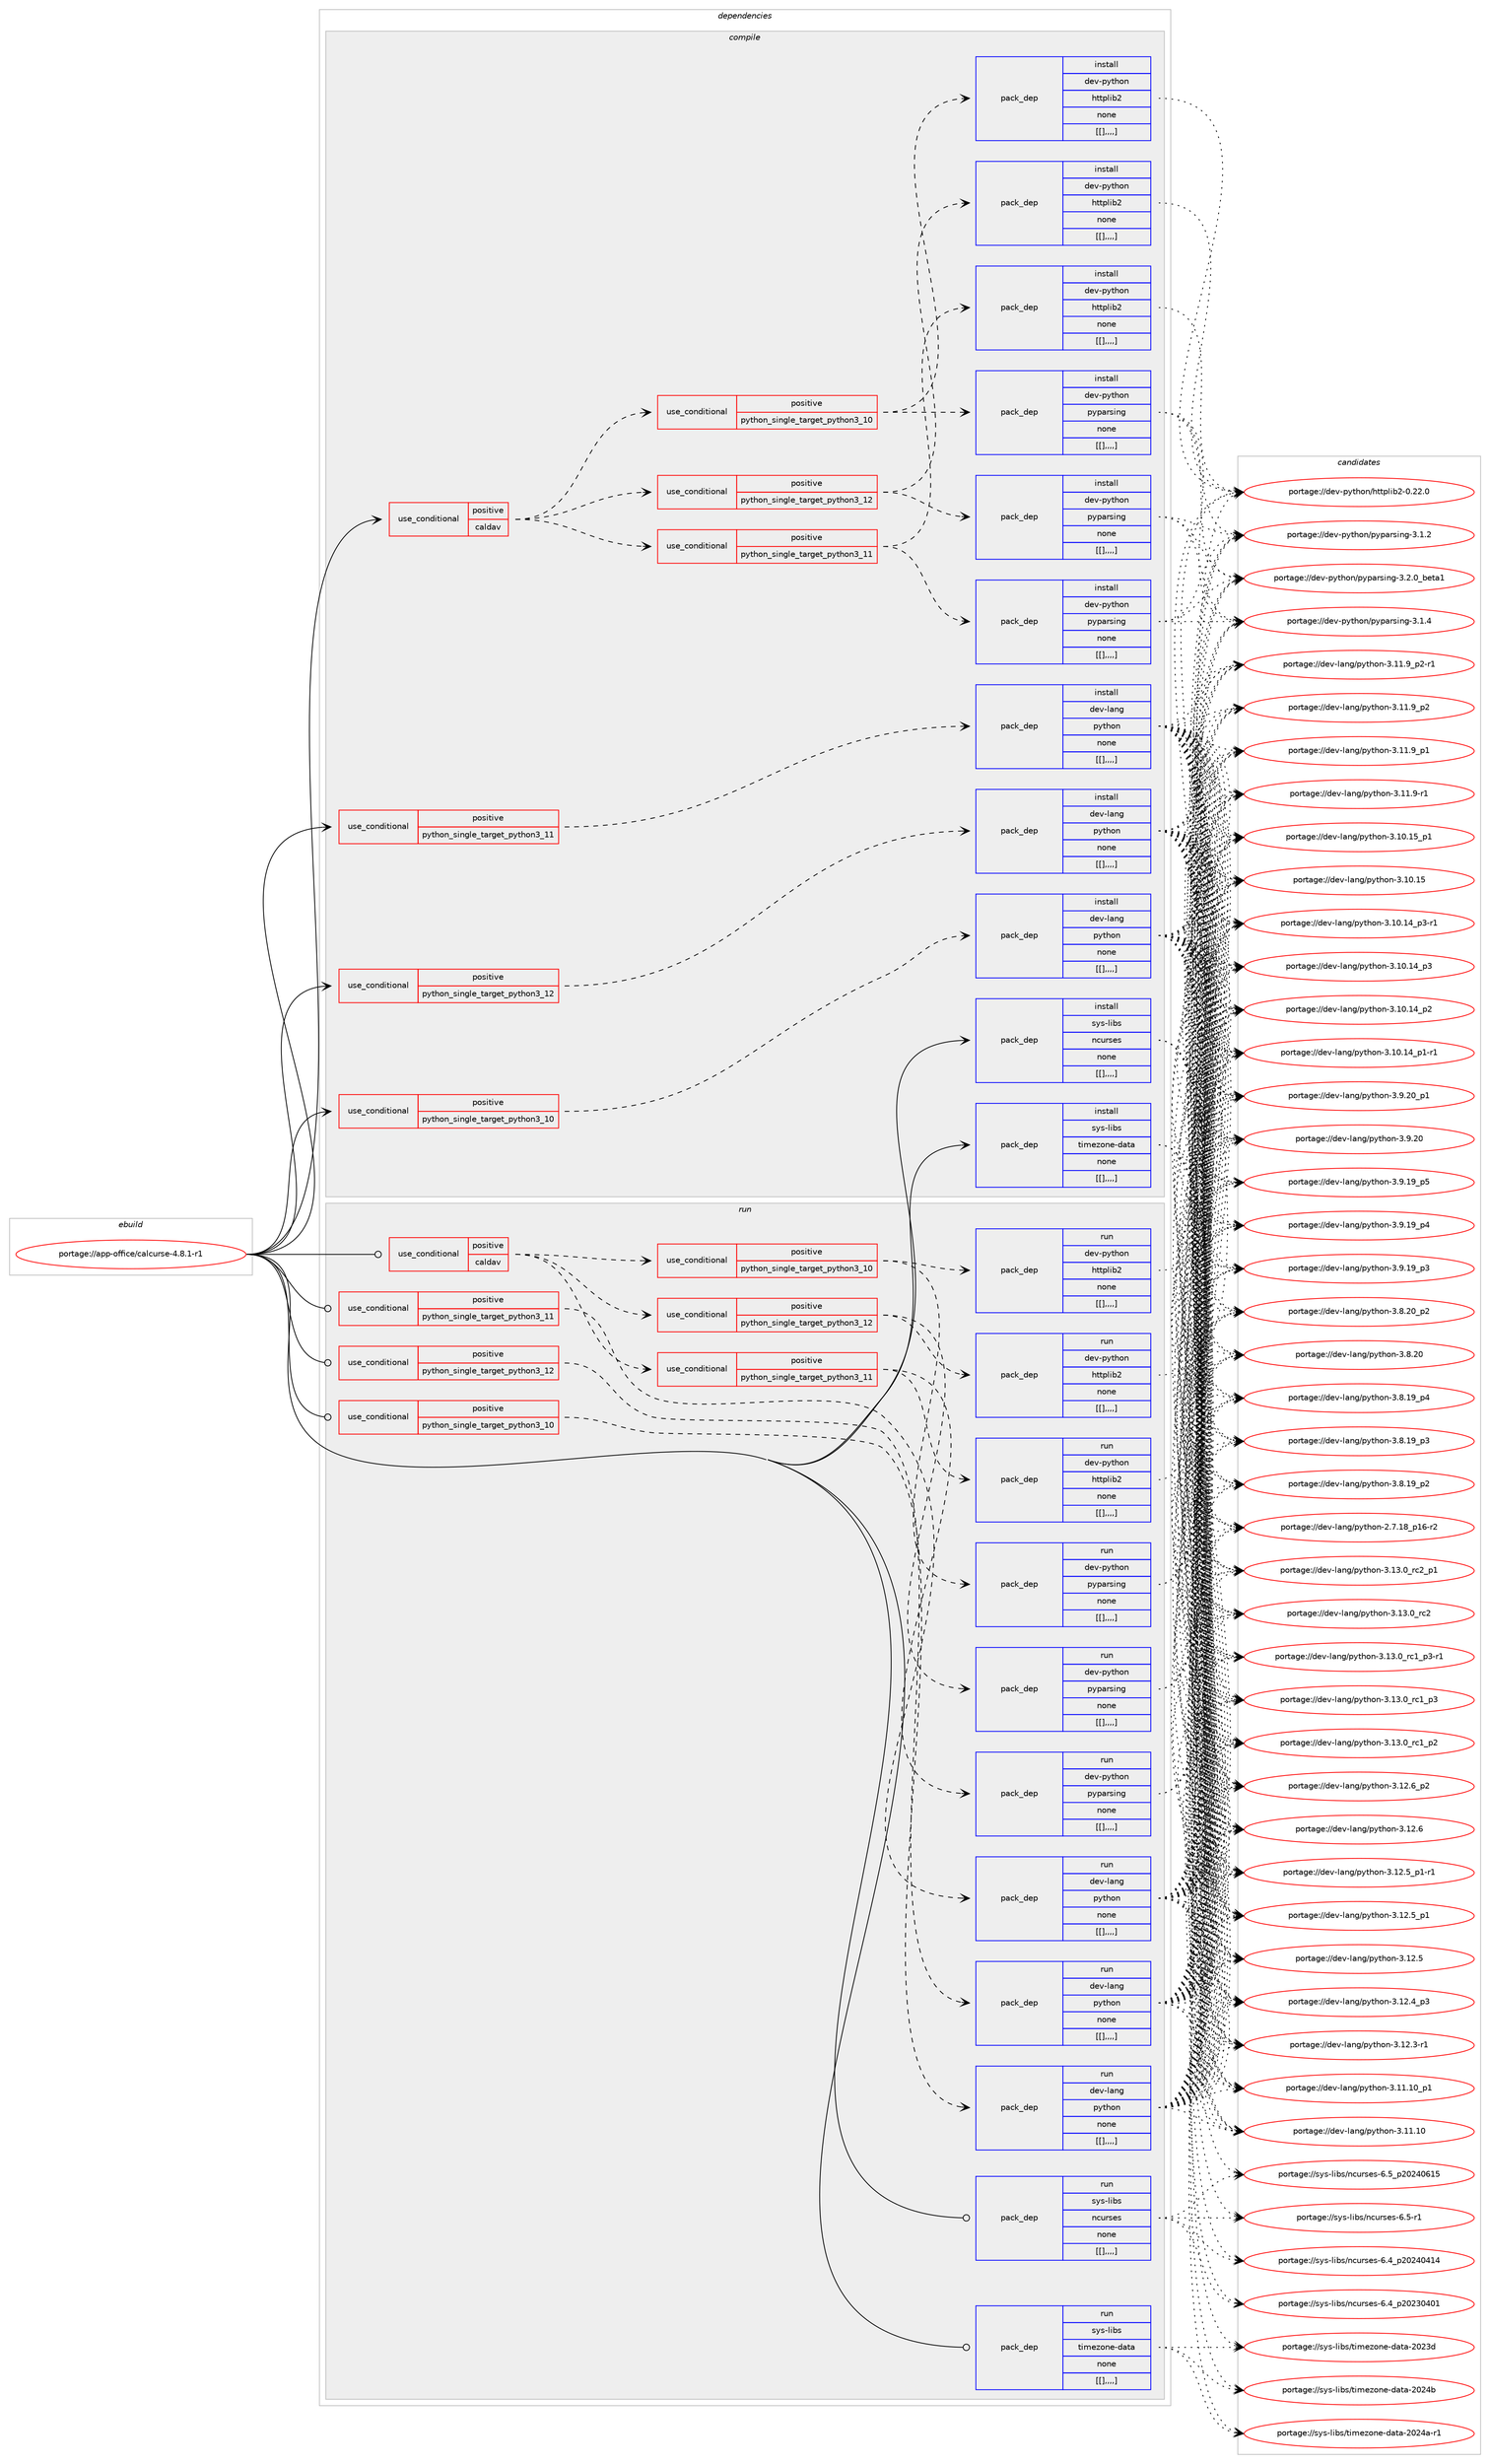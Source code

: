 digraph prolog {

# *************
# Graph options
# *************

newrank=true;
concentrate=true;
compound=true;
graph [rankdir=LR,fontname=Helvetica,fontsize=10,ranksep=1.5];#, ranksep=2.5, nodesep=0.2];
edge  [arrowhead=vee];
node  [fontname=Helvetica,fontsize=10];

# **********
# The ebuild
# **********

subgraph cluster_leftcol {
color=gray;
label=<<i>ebuild</i>>;
id [label="portage://app-office/calcurse-4.8.1-r1", color=red, width=4, href="../app-office/calcurse-4.8.1-r1.svg"];
}

# ****************
# The dependencies
# ****************

subgraph cluster_midcol {
color=gray;
label=<<i>dependencies</i>>;
subgraph cluster_compile {
fillcolor="#eeeeee";
style=filled;
label=<<i>compile</i>>;
subgraph cond13377 {
dependency45702 [label=<<TABLE BORDER="0" CELLBORDER="1" CELLSPACING="0" CELLPADDING="4"><TR><TD ROWSPAN="3" CELLPADDING="10">use_conditional</TD></TR><TR><TD>positive</TD></TR><TR><TD>caldav</TD></TR></TABLE>>, shape=none, color=red];
subgraph cond13378 {
dependency45703 [label=<<TABLE BORDER="0" CELLBORDER="1" CELLSPACING="0" CELLPADDING="4"><TR><TD ROWSPAN="3" CELLPADDING="10">use_conditional</TD></TR><TR><TD>positive</TD></TR><TR><TD>python_single_target_python3_10</TD></TR></TABLE>>, shape=none, color=red];
subgraph pack31917 {
dependency45704 [label=<<TABLE BORDER="0" CELLBORDER="1" CELLSPACING="0" CELLPADDING="4" WIDTH="220"><TR><TD ROWSPAN="6" CELLPADDING="30">pack_dep</TD></TR><TR><TD WIDTH="110">install</TD></TR><TR><TD>dev-python</TD></TR><TR><TD>httplib2</TD></TR><TR><TD>none</TD></TR><TR><TD>[[],,,,]</TD></TR></TABLE>>, shape=none, color=blue];
}
dependency45703:e -> dependency45704:w [weight=20,style="dashed",arrowhead="vee"];
subgraph pack31918 {
dependency45705 [label=<<TABLE BORDER="0" CELLBORDER="1" CELLSPACING="0" CELLPADDING="4" WIDTH="220"><TR><TD ROWSPAN="6" CELLPADDING="30">pack_dep</TD></TR><TR><TD WIDTH="110">install</TD></TR><TR><TD>dev-python</TD></TR><TR><TD>pyparsing</TD></TR><TR><TD>none</TD></TR><TR><TD>[[],,,,]</TD></TR></TABLE>>, shape=none, color=blue];
}
dependency45703:e -> dependency45705:w [weight=20,style="dashed",arrowhead="vee"];
}
dependency45702:e -> dependency45703:w [weight=20,style="dashed",arrowhead="vee"];
subgraph cond13379 {
dependency45706 [label=<<TABLE BORDER="0" CELLBORDER="1" CELLSPACING="0" CELLPADDING="4"><TR><TD ROWSPAN="3" CELLPADDING="10">use_conditional</TD></TR><TR><TD>positive</TD></TR><TR><TD>python_single_target_python3_11</TD></TR></TABLE>>, shape=none, color=red];
subgraph pack31919 {
dependency45707 [label=<<TABLE BORDER="0" CELLBORDER="1" CELLSPACING="0" CELLPADDING="4" WIDTH="220"><TR><TD ROWSPAN="6" CELLPADDING="30">pack_dep</TD></TR><TR><TD WIDTH="110">install</TD></TR><TR><TD>dev-python</TD></TR><TR><TD>httplib2</TD></TR><TR><TD>none</TD></TR><TR><TD>[[],,,,]</TD></TR></TABLE>>, shape=none, color=blue];
}
dependency45706:e -> dependency45707:w [weight=20,style="dashed",arrowhead="vee"];
subgraph pack31920 {
dependency45708 [label=<<TABLE BORDER="0" CELLBORDER="1" CELLSPACING="0" CELLPADDING="4" WIDTH="220"><TR><TD ROWSPAN="6" CELLPADDING="30">pack_dep</TD></TR><TR><TD WIDTH="110">install</TD></TR><TR><TD>dev-python</TD></TR><TR><TD>pyparsing</TD></TR><TR><TD>none</TD></TR><TR><TD>[[],,,,]</TD></TR></TABLE>>, shape=none, color=blue];
}
dependency45706:e -> dependency45708:w [weight=20,style="dashed",arrowhead="vee"];
}
dependency45702:e -> dependency45706:w [weight=20,style="dashed",arrowhead="vee"];
subgraph cond13380 {
dependency45709 [label=<<TABLE BORDER="0" CELLBORDER="1" CELLSPACING="0" CELLPADDING="4"><TR><TD ROWSPAN="3" CELLPADDING="10">use_conditional</TD></TR><TR><TD>positive</TD></TR><TR><TD>python_single_target_python3_12</TD></TR></TABLE>>, shape=none, color=red];
subgraph pack31921 {
dependency45710 [label=<<TABLE BORDER="0" CELLBORDER="1" CELLSPACING="0" CELLPADDING="4" WIDTH="220"><TR><TD ROWSPAN="6" CELLPADDING="30">pack_dep</TD></TR><TR><TD WIDTH="110">install</TD></TR><TR><TD>dev-python</TD></TR><TR><TD>httplib2</TD></TR><TR><TD>none</TD></TR><TR><TD>[[],,,,]</TD></TR></TABLE>>, shape=none, color=blue];
}
dependency45709:e -> dependency45710:w [weight=20,style="dashed",arrowhead="vee"];
subgraph pack31922 {
dependency45711 [label=<<TABLE BORDER="0" CELLBORDER="1" CELLSPACING="0" CELLPADDING="4" WIDTH="220"><TR><TD ROWSPAN="6" CELLPADDING="30">pack_dep</TD></TR><TR><TD WIDTH="110">install</TD></TR><TR><TD>dev-python</TD></TR><TR><TD>pyparsing</TD></TR><TR><TD>none</TD></TR><TR><TD>[[],,,,]</TD></TR></TABLE>>, shape=none, color=blue];
}
dependency45709:e -> dependency45711:w [weight=20,style="dashed",arrowhead="vee"];
}
dependency45702:e -> dependency45709:w [weight=20,style="dashed",arrowhead="vee"];
}
id:e -> dependency45702:w [weight=20,style="solid",arrowhead="vee"];
subgraph cond13381 {
dependency45712 [label=<<TABLE BORDER="0" CELLBORDER="1" CELLSPACING="0" CELLPADDING="4"><TR><TD ROWSPAN="3" CELLPADDING="10">use_conditional</TD></TR><TR><TD>positive</TD></TR><TR><TD>python_single_target_python3_10</TD></TR></TABLE>>, shape=none, color=red];
subgraph pack31923 {
dependency45713 [label=<<TABLE BORDER="0" CELLBORDER="1" CELLSPACING="0" CELLPADDING="4" WIDTH="220"><TR><TD ROWSPAN="6" CELLPADDING="30">pack_dep</TD></TR><TR><TD WIDTH="110">install</TD></TR><TR><TD>dev-lang</TD></TR><TR><TD>python</TD></TR><TR><TD>none</TD></TR><TR><TD>[[],,,,]</TD></TR></TABLE>>, shape=none, color=blue];
}
dependency45712:e -> dependency45713:w [weight=20,style="dashed",arrowhead="vee"];
}
id:e -> dependency45712:w [weight=20,style="solid",arrowhead="vee"];
subgraph cond13382 {
dependency45714 [label=<<TABLE BORDER="0" CELLBORDER="1" CELLSPACING="0" CELLPADDING="4"><TR><TD ROWSPAN="3" CELLPADDING="10">use_conditional</TD></TR><TR><TD>positive</TD></TR><TR><TD>python_single_target_python3_11</TD></TR></TABLE>>, shape=none, color=red];
subgraph pack31924 {
dependency45715 [label=<<TABLE BORDER="0" CELLBORDER="1" CELLSPACING="0" CELLPADDING="4" WIDTH="220"><TR><TD ROWSPAN="6" CELLPADDING="30">pack_dep</TD></TR><TR><TD WIDTH="110">install</TD></TR><TR><TD>dev-lang</TD></TR><TR><TD>python</TD></TR><TR><TD>none</TD></TR><TR><TD>[[],,,,]</TD></TR></TABLE>>, shape=none, color=blue];
}
dependency45714:e -> dependency45715:w [weight=20,style="dashed",arrowhead="vee"];
}
id:e -> dependency45714:w [weight=20,style="solid",arrowhead="vee"];
subgraph cond13383 {
dependency45716 [label=<<TABLE BORDER="0" CELLBORDER="1" CELLSPACING="0" CELLPADDING="4"><TR><TD ROWSPAN="3" CELLPADDING="10">use_conditional</TD></TR><TR><TD>positive</TD></TR><TR><TD>python_single_target_python3_12</TD></TR></TABLE>>, shape=none, color=red];
subgraph pack31925 {
dependency45717 [label=<<TABLE BORDER="0" CELLBORDER="1" CELLSPACING="0" CELLPADDING="4" WIDTH="220"><TR><TD ROWSPAN="6" CELLPADDING="30">pack_dep</TD></TR><TR><TD WIDTH="110">install</TD></TR><TR><TD>dev-lang</TD></TR><TR><TD>python</TD></TR><TR><TD>none</TD></TR><TR><TD>[[],,,,]</TD></TR></TABLE>>, shape=none, color=blue];
}
dependency45716:e -> dependency45717:w [weight=20,style="dashed",arrowhead="vee"];
}
id:e -> dependency45716:w [weight=20,style="solid",arrowhead="vee"];
subgraph pack31926 {
dependency45718 [label=<<TABLE BORDER="0" CELLBORDER="1" CELLSPACING="0" CELLPADDING="4" WIDTH="220"><TR><TD ROWSPAN="6" CELLPADDING="30">pack_dep</TD></TR><TR><TD WIDTH="110">install</TD></TR><TR><TD>sys-libs</TD></TR><TR><TD>ncurses</TD></TR><TR><TD>none</TD></TR><TR><TD>[[],,,,]</TD></TR></TABLE>>, shape=none, color=blue];
}
id:e -> dependency45718:w [weight=20,style="solid",arrowhead="vee"];
subgraph pack31927 {
dependency45719 [label=<<TABLE BORDER="0" CELLBORDER="1" CELLSPACING="0" CELLPADDING="4" WIDTH="220"><TR><TD ROWSPAN="6" CELLPADDING="30">pack_dep</TD></TR><TR><TD WIDTH="110">install</TD></TR><TR><TD>sys-libs</TD></TR><TR><TD>timezone-data</TD></TR><TR><TD>none</TD></TR><TR><TD>[[],,,,]</TD></TR></TABLE>>, shape=none, color=blue];
}
id:e -> dependency45719:w [weight=20,style="solid",arrowhead="vee"];
}
subgraph cluster_compileandrun {
fillcolor="#eeeeee";
style=filled;
label=<<i>compile and run</i>>;
}
subgraph cluster_run {
fillcolor="#eeeeee";
style=filled;
label=<<i>run</i>>;
subgraph cond13384 {
dependency45720 [label=<<TABLE BORDER="0" CELLBORDER="1" CELLSPACING="0" CELLPADDING="4"><TR><TD ROWSPAN="3" CELLPADDING="10">use_conditional</TD></TR><TR><TD>positive</TD></TR><TR><TD>caldav</TD></TR></TABLE>>, shape=none, color=red];
subgraph cond13385 {
dependency45721 [label=<<TABLE BORDER="0" CELLBORDER="1" CELLSPACING="0" CELLPADDING="4"><TR><TD ROWSPAN="3" CELLPADDING="10">use_conditional</TD></TR><TR><TD>positive</TD></TR><TR><TD>python_single_target_python3_10</TD></TR></TABLE>>, shape=none, color=red];
subgraph pack31928 {
dependency45722 [label=<<TABLE BORDER="0" CELLBORDER="1" CELLSPACING="0" CELLPADDING="4" WIDTH="220"><TR><TD ROWSPAN="6" CELLPADDING="30">pack_dep</TD></TR><TR><TD WIDTH="110">run</TD></TR><TR><TD>dev-python</TD></TR><TR><TD>httplib2</TD></TR><TR><TD>none</TD></TR><TR><TD>[[],,,,]</TD></TR></TABLE>>, shape=none, color=blue];
}
dependency45721:e -> dependency45722:w [weight=20,style="dashed",arrowhead="vee"];
subgraph pack31929 {
dependency45723 [label=<<TABLE BORDER="0" CELLBORDER="1" CELLSPACING="0" CELLPADDING="4" WIDTH="220"><TR><TD ROWSPAN="6" CELLPADDING="30">pack_dep</TD></TR><TR><TD WIDTH="110">run</TD></TR><TR><TD>dev-python</TD></TR><TR><TD>pyparsing</TD></TR><TR><TD>none</TD></TR><TR><TD>[[],,,,]</TD></TR></TABLE>>, shape=none, color=blue];
}
dependency45721:e -> dependency45723:w [weight=20,style="dashed",arrowhead="vee"];
}
dependency45720:e -> dependency45721:w [weight=20,style="dashed",arrowhead="vee"];
subgraph cond13386 {
dependency45724 [label=<<TABLE BORDER="0" CELLBORDER="1" CELLSPACING="0" CELLPADDING="4"><TR><TD ROWSPAN="3" CELLPADDING="10">use_conditional</TD></TR><TR><TD>positive</TD></TR><TR><TD>python_single_target_python3_11</TD></TR></TABLE>>, shape=none, color=red];
subgraph pack31930 {
dependency45725 [label=<<TABLE BORDER="0" CELLBORDER="1" CELLSPACING="0" CELLPADDING="4" WIDTH="220"><TR><TD ROWSPAN="6" CELLPADDING="30">pack_dep</TD></TR><TR><TD WIDTH="110">run</TD></TR><TR><TD>dev-python</TD></TR><TR><TD>httplib2</TD></TR><TR><TD>none</TD></TR><TR><TD>[[],,,,]</TD></TR></TABLE>>, shape=none, color=blue];
}
dependency45724:e -> dependency45725:w [weight=20,style="dashed",arrowhead="vee"];
subgraph pack31931 {
dependency45726 [label=<<TABLE BORDER="0" CELLBORDER="1" CELLSPACING="0" CELLPADDING="4" WIDTH="220"><TR><TD ROWSPAN="6" CELLPADDING="30">pack_dep</TD></TR><TR><TD WIDTH="110">run</TD></TR><TR><TD>dev-python</TD></TR><TR><TD>pyparsing</TD></TR><TR><TD>none</TD></TR><TR><TD>[[],,,,]</TD></TR></TABLE>>, shape=none, color=blue];
}
dependency45724:e -> dependency45726:w [weight=20,style="dashed",arrowhead="vee"];
}
dependency45720:e -> dependency45724:w [weight=20,style="dashed",arrowhead="vee"];
subgraph cond13387 {
dependency45727 [label=<<TABLE BORDER="0" CELLBORDER="1" CELLSPACING="0" CELLPADDING="4"><TR><TD ROWSPAN="3" CELLPADDING="10">use_conditional</TD></TR><TR><TD>positive</TD></TR><TR><TD>python_single_target_python3_12</TD></TR></TABLE>>, shape=none, color=red];
subgraph pack31932 {
dependency45728 [label=<<TABLE BORDER="0" CELLBORDER="1" CELLSPACING="0" CELLPADDING="4" WIDTH="220"><TR><TD ROWSPAN="6" CELLPADDING="30">pack_dep</TD></TR><TR><TD WIDTH="110">run</TD></TR><TR><TD>dev-python</TD></TR><TR><TD>httplib2</TD></TR><TR><TD>none</TD></TR><TR><TD>[[],,,,]</TD></TR></TABLE>>, shape=none, color=blue];
}
dependency45727:e -> dependency45728:w [weight=20,style="dashed",arrowhead="vee"];
subgraph pack31933 {
dependency45729 [label=<<TABLE BORDER="0" CELLBORDER="1" CELLSPACING="0" CELLPADDING="4" WIDTH="220"><TR><TD ROWSPAN="6" CELLPADDING="30">pack_dep</TD></TR><TR><TD WIDTH="110">run</TD></TR><TR><TD>dev-python</TD></TR><TR><TD>pyparsing</TD></TR><TR><TD>none</TD></TR><TR><TD>[[],,,,]</TD></TR></TABLE>>, shape=none, color=blue];
}
dependency45727:e -> dependency45729:w [weight=20,style="dashed",arrowhead="vee"];
}
dependency45720:e -> dependency45727:w [weight=20,style="dashed",arrowhead="vee"];
}
id:e -> dependency45720:w [weight=20,style="solid",arrowhead="odot"];
subgraph cond13388 {
dependency45730 [label=<<TABLE BORDER="0" CELLBORDER="1" CELLSPACING="0" CELLPADDING="4"><TR><TD ROWSPAN="3" CELLPADDING="10">use_conditional</TD></TR><TR><TD>positive</TD></TR><TR><TD>python_single_target_python3_10</TD></TR></TABLE>>, shape=none, color=red];
subgraph pack31934 {
dependency45731 [label=<<TABLE BORDER="0" CELLBORDER="1" CELLSPACING="0" CELLPADDING="4" WIDTH="220"><TR><TD ROWSPAN="6" CELLPADDING="30">pack_dep</TD></TR><TR><TD WIDTH="110">run</TD></TR><TR><TD>dev-lang</TD></TR><TR><TD>python</TD></TR><TR><TD>none</TD></TR><TR><TD>[[],,,,]</TD></TR></TABLE>>, shape=none, color=blue];
}
dependency45730:e -> dependency45731:w [weight=20,style="dashed",arrowhead="vee"];
}
id:e -> dependency45730:w [weight=20,style="solid",arrowhead="odot"];
subgraph cond13389 {
dependency45732 [label=<<TABLE BORDER="0" CELLBORDER="1" CELLSPACING="0" CELLPADDING="4"><TR><TD ROWSPAN="3" CELLPADDING="10">use_conditional</TD></TR><TR><TD>positive</TD></TR><TR><TD>python_single_target_python3_11</TD></TR></TABLE>>, shape=none, color=red];
subgraph pack31935 {
dependency45733 [label=<<TABLE BORDER="0" CELLBORDER="1" CELLSPACING="0" CELLPADDING="4" WIDTH="220"><TR><TD ROWSPAN="6" CELLPADDING="30">pack_dep</TD></TR><TR><TD WIDTH="110">run</TD></TR><TR><TD>dev-lang</TD></TR><TR><TD>python</TD></TR><TR><TD>none</TD></TR><TR><TD>[[],,,,]</TD></TR></TABLE>>, shape=none, color=blue];
}
dependency45732:e -> dependency45733:w [weight=20,style="dashed",arrowhead="vee"];
}
id:e -> dependency45732:w [weight=20,style="solid",arrowhead="odot"];
subgraph cond13390 {
dependency45734 [label=<<TABLE BORDER="0" CELLBORDER="1" CELLSPACING="0" CELLPADDING="4"><TR><TD ROWSPAN="3" CELLPADDING="10">use_conditional</TD></TR><TR><TD>positive</TD></TR><TR><TD>python_single_target_python3_12</TD></TR></TABLE>>, shape=none, color=red];
subgraph pack31936 {
dependency45735 [label=<<TABLE BORDER="0" CELLBORDER="1" CELLSPACING="0" CELLPADDING="4" WIDTH="220"><TR><TD ROWSPAN="6" CELLPADDING="30">pack_dep</TD></TR><TR><TD WIDTH="110">run</TD></TR><TR><TD>dev-lang</TD></TR><TR><TD>python</TD></TR><TR><TD>none</TD></TR><TR><TD>[[],,,,]</TD></TR></TABLE>>, shape=none, color=blue];
}
dependency45734:e -> dependency45735:w [weight=20,style="dashed",arrowhead="vee"];
}
id:e -> dependency45734:w [weight=20,style="solid",arrowhead="odot"];
subgraph pack31937 {
dependency45736 [label=<<TABLE BORDER="0" CELLBORDER="1" CELLSPACING="0" CELLPADDING="4" WIDTH="220"><TR><TD ROWSPAN="6" CELLPADDING="30">pack_dep</TD></TR><TR><TD WIDTH="110">run</TD></TR><TR><TD>sys-libs</TD></TR><TR><TD>ncurses</TD></TR><TR><TD>none</TD></TR><TR><TD>[[],,,,]</TD></TR></TABLE>>, shape=none, color=blue];
}
id:e -> dependency45736:w [weight=20,style="solid",arrowhead="odot"];
subgraph pack31938 {
dependency45737 [label=<<TABLE BORDER="0" CELLBORDER="1" CELLSPACING="0" CELLPADDING="4" WIDTH="220"><TR><TD ROWSPAN="6" CELLPADDING="30">pack_dep</TD></TR><TR><TD WIDTH="110">run</TD></TR><TR><TD>sys-libs</TD></TR><TR><TD>timezone-data</TD></TR><TR><TD>none</TD></TR><TR><TD>[[],,,,]</TD></TR></TABLE>>, shape=none, color=blue];
}
id:e -> dependency45737:w [weight=20,style="solid",arrowhead="odot"];
}
}

# **************
# The candidates
# **************

subgraph cluster_choices {
rank=same;
color=gray;
label=<<i>candidates</i>>;

subgraph choice31917 {
color=black;
nodesep=1;
choice1001011184511212111610411111047104116116112108105985045484650504648 [label="portage://dev-python/httplib2-0.22.0", color=red, width=4,href="../dev-python/httplib2-0.22.0.svg"];
dependency45704:e -> choice1001011184511212111610411111047104116116112108105985045484650504648:w [style=dotted,weight="100"];
}
subgraph choice31918 {
color=black;
nodesep=1;
choice10010111845112121116104111110471121211129711411510511010345514650464895981011169749 [label="portage://dev-python/pyparsing-3.2.0_beta1", color=red, width=4,href="../dev-python/pyparsing-3.2.0_beta1.svg"];
choice100101118451121211161041111104711212111297114115105110103455146494652 [label="portage://dev-python/pyparsing-3.1.4", color=red, width=4,href="../dev-python/pyparsing-3.1.4.svg"];
choice100101118451121211161041111104711212111297114115105110103455146494650 [label="portage://dev-python/pyparsing-3.1.2", color=red, width=4,href="../dev-python/pyparsing-3.1.2.svg"];
dependency45705:e -> choice10010111845112121116104111110471121211129711411510511010345514650464895981011169749:w [style=dotted,weight="100"];
dependency45705:e -> choice100101118451121211161041111104711212111297114115105110103455146494652:w [style=dotted,weight="100"];
dependency45705:e -> choice100101118451121211161041111104711212111297114115105110103455146494650:w [style=dotted,weight="100"];
}
subgraph choice31919 {
color=black;
nodesep=1;
choice1001011184511212111610411111047104116116112108105985045484650504648 [label="portage://dev-python/httplib2-0.22.0", color=red, width=4,href="../dev-python/httplib2-0.22.0.svg"];
dependency45707:e -> choice1001011184511212111610411111047104116116112108105985045484650504648:w [style=dotted,weight="100"];
}
subgraph choice31920 {
color=black;
nodesep=1;
choice10010111845112121116104111110471121211129711411510511010345514650464895981011169749 [label="portage://dev-python/pyparsing-3.2.0_beta1", color=red, width=4,href="../dev-python/pyparsing-3.2.0_beta1.svg"];
choice100101118451121211161041111104711212111297114115105110103455146494652 [label="portage://dev-python/pyparsing-3.1.4", color=red, width=4,href="../dev-python/pyparsing-3.1.4.svg"];
choice100101118451121211161041111104711212111297114115105110103455146494650 [label="portage://dev-python/pyparsing-3.1.2", color=red, width=4,href="../dev-python/pyparsing-3.1.2.svg"];
dependency45708:e -> choice10010111845112121116104111110471121211129711411510511010345514650464895981011169749:w [style=dotted,weight="100"];
dependency45708:e -> choice100101118451121211161041111104711212111297114115105110103455146494652:w [style=dotted,weight="100"];
dependency45708:e -> choice100101118451121211161041111104711212111297114115105110103455146494650:w [style=dotted,weight="100"];
}
subgraph choice31921 {
color=black;
nodesep=1;
choice1001011184511212111610411111047104116116112108105985045484650504648 [label="portage://dev-python/httplib2-0.22.0", color=red, width=4,href="../dev-python/httplib2-0.22.0.svg"];
dependency45710:e -> choice1001011184511212111610411111047104116116112108105985045484650504648:w [style=dotted,weight="100"];
}
subgraph choice31922 {
color=black;
nodesep=1;
choice10010111845112121116104111110471121211129711411510511010345514650464895981011169749 [label="portage://dev-python/pyparsing-3.2.0_beta1", color=red, width=4,href="../dev-python/pyparsing-3.2.0_beta1.svg"];
choice100101118451121211161041111104711212111297114115105110103455146494652 [label="portage://dev-python/pyparsing-3.1.4", color=red, width=4,href="../dev-python/pyparsing-3.1.4.svg"];
choice100101118451121211161041111104711212111297114115105110103455146494650 [label="portage://dev-python/pyparsing-3.1.2", color=red, width=4,href="../dev-python/pyparsing-3.1.2.svg"];
dependency45711:e -> choice10010111845112121116104111110471121211129711411510511010345514650464895981011169749:w [style=dotted,weight="100"];
dependency45711:e -> choice100101118451121211161041111104711212111297114115105110103455146494652:w [style=dotted,weight="100"];
dependency45711:e -> choice100101118451121211161041111104711212111297114115105110103455146494650:w [style=dotted,weight="100"];
}
subgraph choice31923 {
color=black;
nodesep=1;
choice100101118451089711010347112121116104111110455146495146489511499509511249 [label="portage://dev-lang/python-3.13.0_rc2_p1", color=red, width=4,href="../dev-lang/python-3.13.0_rc2_p1.svg"];
choice10010111845108971101034711212111610411111045514649514648951149950 [label="portage://dev-lang/python-3.13.0_rc2", color=red, width=4,href="../dev-lang/python-3.13.0_rc2.svg"];
choice1001011184510897110103471121211161041111104551464951464895114994995112514511449 [label="portage://dev-lang/python-3.13.0_rc1_p3-r1", color=red, width=4,href="../dev-lang/python-3.13.0_rc1_p3-r1.svg"];
choice100101118451089711010347112121116104111110455146495146489511499499511251 [label="portage://dev-lang/python-3.13.0_rc1_p3", color=red, width=4,href="../dev-lang/python-3.13.0_rc1_p3.svg"];
choice100101118451089711010347112121116104111110455146495146489511499499511250 [label="portage://dev-lang/python-3.13.0_rc1_p2", color=red, width=4,href="../dev-lang/python-3.13.0_rc1_p2.svg"];
choice100101118451089711010347112121116104111110455146495046549511250 [label="portage://dev-lang/python-3.12.6_p2", color=red, width=4,href="../dev-lang/python-3.12.6_p2.svg"];
choice10010111845108971101034711212111610411111045514649504654 [label="portage://dev-lang/python-3.12.6", color=red, width=4,href="../dev-lang/python-3.12.6.svg"];
choice1001011184510897110103471121211161041111104551464950465395112494511449 [label="portage://dev-lang/python-3.12.5_p1-r1", color=red, width=4,href="../dev-lang/python-3.12.5_p1-r1.svg"];
choice100101118451089711010347112121116104111110455146495046539511249 [label="portage://dev-lang/python-3.12.5_p1", color=red, width=4,href="../dev-lang/python-3.12.5_p1.svg"];
choice10010111845108971101034711212111610411111045514649504653 [label="portage://dev-lang/python-3.12.5", color=red, width=4,href="../dev-lang/python-3.12.5.svg"];
choice100101118451089711010347112121116104111110455146495046529511251 [label="portage://dev-lang/python-3.12.4_p3", color=red, width=4,href="../dev-lang/python-3.12.4_p3.svg"];
choice100101118451089711010347112121116104111110455146495046514511449 [label="portage://dev-lang/python-3.12.3-r1", color=red, width=4,href="../dev-lang/python-3.12.3-r1.svg"];
choice10010111845108971101034711212111610411111045514649494649489511249 [label="portage://dev-lang/python-3.11.10_p1", color=red, width=4,href="../dev-lang/python-3.11.10_p1.svg"];
choice1001011184510897110103471121211161041111104551464949464948 [label="portage://dev-lang/python-3.11.10", color=red, width=4,href="../dev-lang/python-3.11.10.svg"];
choice1001011184510897110103471121211161041111104551464949465795112504511449 [label="portage://dev-lang/python-3.11.9_p2-r1", color=red, width=4,href="../dev-lang/python-3.11.9_p2-r1.svg"];
choice100101118451089711010347112121116104111110455146494946579511250 [label="portage://dev-lang/python-3.11.9_p2", color=red, width=4,href="../dev-lang/python-3.11.9_p2.svg"];
choice100101118451089711010347112121116104111110455146494946579511249 [label="portage://dev-lang/python-3.11.9_p1", color=red, width=4,href="../dev-lang/python-3.11.9_p1.svg"];
choice100101118451089711010347112121116104111110455146494946574511449 [label="portage://dev-lang/python-3.11.9-r1", color=red, width=4,href="../dev-lang/python-3.11.9-r1.svg"];
choice10010111845108971101034711212111610411111045514649484649539511249 [label="portage://dev-lang/python-3.10.15_p1", color=red, width=4,href="../dev-lang/python-3.10.15_p1.svg"];
choice1001011184510897110103471121211161041111104551464948464953 [label="portage://dev-lang/python-3.10.15", color=red, width=4,href="../dev-lang/python-3.10.15.svg"];
choice100101118451089711010347112121116104111110455146494846495295112514511449 [label="portage://dev-lang/python-3.10.14_p3-r1", color=red, width=4,href="../dev-lang/python-3.10.14_p3-r1.svg"];
choice10010111845108971101034711212111610411111045514649484649529511251 [label="portage://dev-lang/python-3.10.14_p3", color=red, width=4,href="../dev-lang/python-3.10.14_p3.svg"];
choice10010111845108971101034711212111610411111045514649484649529511250 [label="portage://dev-lang/python-3.10.14_p2", color=red, width=4,href="../dev-lang/python-3.10.14_p2.svg"];
choice100101118451089711010347112121116104111110455146494846495295112494511449 [label="portage://dev-lang/python-3.10.14_p1-r1", color=red, width=4,href="../dev-lang/python-3.10.14_p1-r1.svg"];
choice100101118451089711010347112121116104111110455146574650489511249 [label="portage://dev-lang/python-3.9.20_p1", color=red, width=4,href="../dev-lang/python-3.9.20_p1.svg"];
choice10010111845108971101034711212111610411111045514657465048 [label="portage://dev-lang/python-3.9.20", color=red, width=4,href="../dev-lang/python-3.9.20.svg"];
choice100101118451089711010347112121116104111110455146574649579511253 [label="portage://dev-lang/python-3.9.19_p5", color=red, width=4,href="../dev-lang/python-3.9.19_p5.svg"];
choice100101118451089711010347112121116104111110455146574649579511252 [label="portage://dev-lang/python-3.9.19_p4", color=red, width=4,href="../dev-lang/python-3.9.19_p4.svg"];
choice100101118451089711010347112121116104111110455146574649579511251 [label="portage://dev-lang/python-3.9.19_p3", color=red, width=4,href="../dev-lang/python-3.9.19_p3.svg"];
choice100101118451089711010347112121116104111110455146564650489511250 [label="portage://dev-lang/python-3.8.20_p2", color=red, width=4,href="../dev-lang/python-3.8.20_p2.svg"];
choice10010111845108971101034711212111610411111045514656465048 [label="portage://dev-lang/python-3.8.20", color=red, width=4,href="../dev-lang/python-3.8.20.svg"];
choice100101118451089711010347112121116104111110455146564649579511252 [label="portage://dev-lang/python-3.8.19_p4", color=red, width=4,href="../dev-lang/python-3.8.19_p4.svg"];
choice100101118451089711010347112121116104111110455146564649579511251 [label="portage://dev-lang/python-3.8.19_p3", color=red, width=4,href="../dev-lang/python-3.8.19_p3.svg"];
choice100101118451089711010347112121116104111110455146564649579511250 [label="portage://dev-lang/python-3.8.19_p2", color=red, width=4,href="../dev-lang/python-3.8.19_p2.svg"];
choice100101118451089711010347112121116104111110455046554649569511249544511450 [label="portage://dev-lang/python-2.7.18_p16-r2", color=red, width=4,href="../dev-lang/python-2.7.18_p16-r2.svg"];
dependency45713:e -> choice100101118451089711010347112121116104111110455146495146489511499509511249:w [style=dotted,weight="100"];
dependency45713:e -> choice10010111845108971101034711212111610411111045514649514648951149950:w [style=dotted,weight="100"];
dependency45713:e -> choice1001011184510897110103471121211161041111104551464951464895114994995112514511449:w [style=dotted,weight="100"];
dependency45713:e -> choice100101118451089711010347112121116104111110455146495146489511499499511251:w [style=dotted,weight="100"];
dependency45713:e -> choice100101118451089711010347112121116104111110455146495146489511499499511250:w [style=dotted,weight="100"];
dependency45713:e -> choice100101118451089711010347112121116104111110455146495046549511250:w [style=dotted,weight="100"];
dependency45713:e -> choice10010111845108971101034711212111610411111045514649504654:w [style=dotted,weight="100"];
dependency45713:e -> choice1001011184510897110103471121211161041111104551464950465395112494511449:w [style=dotted,weight="100"];
dependency45713:e -> choice100101118451089711010347112121116104111110455146495046539511249:w [style=dotted,weight="100"];
dependency45713:e -> choice10010111845108971101034711212111610411111045514649504653:w [style=dotted,weight="100"];
dependency45713:e -> choice100101118451089711010347112121116104111110455146495046529511251:w [style=dotted,weight="100"];
dependency45713:e -> choice100101118451089711010347112121116104111110455146495046514511449:w [style=dotted,weight="100"];
dependency45713:e -> choice10010111845108971101034711212111610411111045514649494649489511249:w [style=dotted,weight="100"];
dependency45713:e -> choice1001011184510897110103471121211161041111104551464949464948:w [style=dotted,weight="100"];
dependency45713:e -> choice1001011184510897110103471121211161041111104551464949465795112504511449:w [style=dotted,weight="100"];
dependency45713:e -> choice100101118451089711010347112121116104111110455146494946579511250:w [style=dotted,weight="100"];
dependency45713:e -> choice100101118451089711010347112121116104111110455146494946579511249:w [style=dotted,weight="100"];
dependency45713:e -> choice100101118451089711010347112121116104111110455146494946574511449:w [style=dotted,weight="100"];
dependency45713:e -> choice10010111845108971101034711212111610411111045514649484649539511249:w [style=dotted,weight="100"];
dependency45713:e -> choice1001011184510897110103471121211161041111104551464948464953:w [style=dotted,weight="100"];
dependency45713:e -> choice100101118451089711010347112121116104111110455146494846495295112514511449:w [style=dotted,weight="100"];
dependency45713:e -> choice10010111845108971101034711212111610411111045514649484649529511251:w [style=dotted,weight="100"];
dependency45713:e -> choice10010111845108971101034711212111610411111045514649484649529511250:w [style=dotted,weight="100"];
dependency45713:e -> choice100101118451089711010347112121116104111110455146494846495295112494511449:w [style=dotted,weight="100"];
dependency45713:e -> choice100101118451089711010347112121116104111110455146574650489511249:w [style=dotted,weight="100"];
dependency45713:e -> choice10010111845108971101034711212111610411111045514657465048:w [style=dotted,weight="100"];
dependency45713:e -> choice100101118451089711010347112121116104111110455146574649579511253:w [style=dotted,weight="100"];
dependency45713:e -> choice100101118451089711010347112121116104111110455146574649579511252:w [style=dotted,weight="100"];
dependency45713:e -> choice100101118451089711010347112121116104111110455146574649579511251:w [style=dotted,weight="100"];
dependency45713:e -> choice100101118451089711010347112121116104111110455146564650489511250:w [style=dotted,weight="100"];
dependency45713:e -> choice10010111845108971101034711212111610411111045514656465048:w [style=dotted,weight="100"];
dependency45713:e -> choice100101118451089711010347112121116104111110455146564649579511252:w [style=dotted,weight="100"];
dependency45713:e -> choice100101118451089711010347112121116104111110455146564649579511251:w [style=dotted,weight="100"];
dependency45713:e -> choice100101118451089711010347112121116104111110455146564649579511250:w [style=dotted,weight="100"];
dependency45713:e -> choice100101118451089711010347112121116104111110455046554649569511249544511450:w [style=dotted,weight="100"];
}
subgraph choice31924 {
color=black;
nodesep=1;
choice100101118451089711010347112121116104111110455146495146489511499509511249 [label="portage://dev-lang/python-3.13.0_rc2_p1", color=red, width=4,href="../dev-lang/python-3.13.0_rc2_p1.svg"];
choice10010111845108971101034711212111610411111045514649514648951149950 [label="portage://dev-lang/python-3.13.0_rc2", color=red, width=4,href="../dev-lang/python-3.13.0_rc2.svg"];
choice1001011184510897110103471121211161041111104551464951464895114994995112514511449 [label="portage://dev-lang/python-3.13.0_rc1_p3-r1", color=red, width=4,href="../dev-lang/python-3.13.0_rc1_p3-r1.svg"];
choice100101118451089711010347112121116104111110455146495146489511499499511251 [label="portage://dev-lang/python-3.13.0_rc1_p3", color=red, width=4,href="../dev-lang/python-3.13.0_rc1_p3.svg"];
choice100101118451089711010347112121116104111110455146495146489511499499511250 [label="portage://dev-lang/python-3.13.0_rc1_p2", color=red, width=4,href="../dev-lang/python-3.13.0_rc1_p2.svg"];
choice100101118451089711010347112121116104111110455146495046549511250 [label="portage://dev-lang/python-3.12.6_p2", color=red, width=4,href="../dev-lang/python-3.12.6_p2.svg"];
choice10010111845108971101034711212111610411111045514649504654 [label="portage://dev-lang/python-3.12.6", color=red, width=4,href="../dev-lang/python-3.12.6.svg"];
choice1001011184510897110103471121211161041111104551464950465395112494511449 [label="portage://dev-lang/python-3.12.5_p1-r1", color=red, width=4,href="../dev-lang/python-3.12.5_p1-r1.svg"];
choice100101118451089711010347112121116104111110455146495046539511249 [label="portage://dev-lang/python-3.12.5_p1", color=red, width=4,href="../dev-lang/python-3.12.5_p1.svg"];
choice10010111845108971101034711212111610411111045514649504653 [label="portage://dev-lang/python-3.12.5", color=red, width=4,href="../dev-lang/python-3.12.5.svg"];
choice100101118451089711010347112121116104111110455146495046529511251 [label="portage://dev-lang/python-3.12.4_p3", color=red, width=4,href="../dev-lang/python-3.12.4_p3.svg"];
choice100101118451089711010347112121116104111110455146495046514511449 [label="portage://dev-lang/python-3.12.3-r1", color=red, width=4,href="../dev-lang/python-3.12.3-r1.svg"];
choice10010111845108971101034711212111610411111045514649494649489511249 [label="portage://dev-lang/python-3.11.10_p1", color=red, width=4,href="../dev-lang/python-3.11.10_p1.svg"];
choice1001011184510897110103471121211161041111104551464949464948 [label="portage://dev-lang/python-3.11.10", color=red, width=4,href="../dev-lang/python-3.11.10.svg"];
choice1001011184510897110103471121211161041111104551464949465795112504511449 [label="portage://dev-lang/python-3.11.9_p2-r1", color=red, width=4,href="../dev-lang/python-3.11.9_p2-r1.svg"];
choice100101118451089711010347112121116104111110455146494946579511250 [label="portage://dev-lang/python-3.11.9_p2", color=red, width=4,href="../dev-lang/python-3.11.9_p2.svg"];
choice100101118451089711010347112121116104111110455146494946579511249 [label="portage://dev-lang/python-3.11.9_p1", color=red, width=4,href="../dev-lang/python-3.11.9_p1.svg"];
choice100101118451089711010347112121116104111110455146494946574511449 [label="portage://dev-lang/python-3.11.9-r1", color=red, width=4,href="../dev-lang/python-3.11.9-r1.svg"];
choice10010111845108971101034711212111610411111045514649484649539511249 [label="portage://dev-lang/python-3.10.15_p1", color=red, width=4,href="../dev-lang/python-3.10.15_p1.svg"];
choice1001011184510897110103471121211161041111104551464948464953 [label="portage://dev-lang/python-3.10.15", color=red, width=4,href="../dev-lang/python-3.10.15.svg"];
choice100101118451089711010347112121116104111110455146494846495295112514511449 [label="portage://dev-lang/python-3.10.14_p3-r1", color=red, width=4,href="../dev-lang/python-3.10.14_p3-r1.svg"];
choice10010111845108971101034711212111610411111045514649484649529511251 [label="portage://dev-lang/python-3.10.14_p3", color=red, width=4,href="../dev-lang/python-3.10.14_p3.svg"];
choice10010111845108971101034711212111610411111045514649484649529511250 [label="portage://dev-lang/python-3.10.14_p2", color=red, width=4,href="../dev-lang/python-3.10.14_p2.svg"];
choice100101118451089711010347112121116104111110455146494846495295112494511449 [label="portage://dev-lang/python-3.10.14_p1-r1", color=red, width=4,href="../dev-lang/python-3.10.14_p1-r1.svg"];
choice100101118451089711010347112121116104111110455146574650489511249 [label="portage://dev-lang/python-3.9.20_p1", color=red, width=4,href="../dev-lang/python-3.9.20_p1.svg"];
choice10010111845108971101034711212111610411111045514657465048 [label="portage://dev-lang/python-3.9.20", color=red, width=4,href="../dev-lang/python-3.9.20.svg"];
choice100101118451089711010347112121116104111110455146574649579511253 [label="portage://dev-lang/python-3.9.19_p5", color=red, width=4,href="../dev-lang/python-3.9.19_p5.svg"];
choice100101118451089711010347112121116104111110455146574649579511252 [label="portage://dev-lang/python-3.9.19_p4", color=red, width=4,href="../dev-lang/python-3.9.19_p4.svg"];
choice100101118451089711010347112121116104111110455146574649579511251 [label="portage://dev-lang/python-3.9.19_p3", color=red, width=4,href="../dev-lang/python-3.9.19_p3.svg"];
choice100101118451089711010347112121116104111110455146564650489511250 [label="portage://dev-lang/python-3.8.20_p2", color=red, width=4,href="../dev-lang/python-3.8.20_p2.svg"];
choice10010111845108971101034711212111610411111045514656465048 [label="portage://dev-lang/python-3.8.20", color=red, width=4,href="../dev-lang/python-3.8.20.svg"];
choice100101118451089711010347112121116104111110455146564649579511252 [label="portage://dev-lang/python-3.8.19_p4", color=red, width=4,href="../dev-lang/python-3.8.19_p4.svg"];
choice100101118451089711010347112121116104111110455146564649579511251 [label="portage://dev-lang/python-3.8.19_p3", color=red, width=4,href="../dev-lang/python-3.8.19_p3.svg"];
choice100101118451089711010347112121116104111110455146564649579511250 [label="portage://dev-lang/python-3.8.19_p2", color=red, width=4,href="../dev-lang/python-3.8.19_p2.svg"];
choice100101118451089711010347112121116104111110455046554649569511249544511450 [label="portage://dev-lang/python-2.7.18_p16-r2", color=red, width=4,href="../dev-lang/python-2.7.18_p16-r2.svg"];
dependency45715:e -> choice100101118451089711010347112121116104111110455146495146489511499509511249:w [style=dotted,weight="100"];
dependency45715:e -> choice10010111845108971101034711212111610411111045514649514648951149950:w [style=dotted,weight="100"];
dependency45715:e -> choice1001011184510897110103471121211161041111104551464951464895114994995112514511449:w [style=dotted,weight="100"];
dependency45715:e -> choice100101118451089711010347112121116104111110455146495146489511499499511251:w [style=dotted,weight="100"];
dependency45715:e -> choice100101118451089711010347112121116104111110455146495146489511499499511250:w [style=dotted,weight="100"];
dependency45715:e -> choice100101118451089711010347112121116104111110455146495046549511250:w [style=dotted,weight="100"];
dependency45715:e -> choice10010111845108971101034711212111610411111045514649504654:w [style=dotted,weight="100"];
dependency45715:e -> choice1001011184510897110103471121211161041111104551464950465395112494511449:w [style=dotted,weight="100"];
dependency45715:e -> choice100101118451089711010347112121116104111110455146495046539511249:w [style=dotted,weight="100"];
dependency45715:e -> choice10010111845108971101034711212111610411111045514649504653:w [style=dotted,weight="100"];
dependency45715:e -> choice100101118451089711010347112121116104111110455146495046529511251:w [style=dotted,weight="100"];
dependency45715:e -> choice100101118451089711010347112121116104111110455146495046514511449:w [style=dotted,weight="100"];
dependency45715:e -> choice10010111845108971101034711212111610411111045514649494649489511249:w [style=dotted,weight="100"];
dependency45715:e -> choice1001011184510897110103471121211161041111104551464949464948:w [style=dotted,weight="100"];
dependency45715:e -> choice1001011184510897110103471121211161041111104551464949465795112504511449:w [style=dotted,weight="100"];
dependency45715:e -> choice100101118451089711010347112121116104111110455146494946579511250:w [style=dotted,weight="100"];
dependency45715:e -> choice100101118451089711010347112121116104111110455146494946579511249:w [style=dotted,weight="100"];
dependency45715:e -> choice100101118451089711010347112121116104111110455146494946574511449:w [style=dotted,weight="100"];
dependency45715:e -> choice10010111845108971101034711212111610411111045514649484649539511249:w [style=dotted,weight="100"];
dependency45715:e -> choice1001011184510897110103471121211161041111104551464948464953:w [style=dotted,weight="100"];
dependency45715:e -> choice100101118451089711010347112121116104111110455146494846495295112514511449:w [style=dotted,weight="100"];
dependency45715:e -> choice10010111845108971101034711212111610411111045514649484649529511251:w [style=dotted,weight="100"];
dependency45715:e -> choice10010111845108971101034711212111610411111045514649484649529511250:w [style=dotted,weight="100"];
dependency45715:e -> choice100101118451089711010347112121116104111110455146494846495295112494511449:w [style=dotted,weight="100"];
dependency45715:e -> choice100101118451089711010347112121116104111110455146574650489511249:w [style=dotted,weight="100"];
dependency45715:e -> choice10010111845108971101034711212111610411111045514657465048:w [style=dotted,weight="100"];
dependency45715:e -> choice100101118451089711010347112121116104111110455146574649579511253:w [style=dotted,weight="100"];
dependency45715:e -> choice100101118451089711010347112121116104111110455146574649579511252:w [style=dotted,weight="100"];
dependency45715:e -> choice100101118451089711010347112121116104111110455146574649579511251:w [style=dotted,weight="100"];
dependency45715:e -> choice100101118451089711010347112121116104111110455146564650489511250:w [style=dotted,weight="100"];
dependency45715:e -> choice10010111845108971101034711212111610411111045514656465048:w [style=dotted,weight="100"];
dependency45715:e -> choice100101118451089711010347112121116104111110455146564649579511252:w [style=dotted,weight="100"];
dependency45715:e -> choice100101118451089711010347112121116104111110455146564649579511251:w [style=dotted,weight="100"];
dependency45715:e -> choice100101118451089711010347112121116104111110455146564649579511250:w [style=dotted,weight="100"];
dependency45715:e -> choice100101118451089711010347112121116104111110455046554649569511249544511450:w [style=dotted,weight="100"];
}
subgraph choice31925 {
color=black;
nodesep=1;
choice100101118451089711010347112121116104111110455146495146489511499509511249 [label="portage://dev-lang/python-3.13.0_rc2_p1", color=red, width=4,href="../dev-lang/python-3.13.0_rc2_p1.svg"];
choice10010111845108971101034711212111610411111045514649514648951149950 [label="portage://dev-lang/python-3.13.0_rc2", color=red, width=4,href="../dev-lang/python-3.13.0_rc2.svg"];
choice1001011184510897110103471121211161041111104551464951464895114994995112514511449 [label="portage://dev-lang/python-3.13.0_rc1_p3-r1", color=red, width=4,href="../dev-lang/python-3.13.0_rc1_p3-r1.svg"];
choice100101118451089711010347112121116104111110455146495146489511499499511251 [label="portage://dev-lang/python-3.13.0_rc1_p3", color=red, width=4,href="../dev-lang/python-3.13.0_rc1_p3.svg"];
choice100101118451089711010347112121116104111110455146495146489511499499511250 [label="portage://dev-lang/python-3.13.0_rc1_p2", color=red, width=4,href="../dev-lang/python-3.13.0_rc1_p2.svg"];
choice100101118451089711010347112121116104111110455146495046549511250 [label="portage://dev-lang/python-3.12.6_p2", color=red, width=4,href="../dev-lang/python-3.12.6_p2.svg"];
choice10010111845108971101034711212111610411111045514649504654 [label="portage://dev-lang/python-3.12.6", color=red, width=4,href="../dev-lang/python-3.12.6.svg"];
choice1001011184510897110103471121211161041111104551464950465395112494511449 [label="portage://dev-lang/python-3.12.5_p1-r1", color=red, width=4,href="../dev-lang/python-3.12.5_p1-r1.svg"];
choice100101118451089711010347112121116104111110455146495046539511249 [label="portage://dev-lang/python-3.12.5_p1", color=red, width=4,href="../dev-lang/python-3.12.5_p1.svg"];
choice10010111845108971101034711212111610411111045514649504653 [label="portage://dev-lang/python-3.12.5", color=red, width=4,href="../dev-lang/python-3.12.5.svg"];
choice100101118451089711010347112121116104111110455146495046529511251 [label="portage://dev-lang/python-3.12.4_p3", color=red, width=4,href="../dev-lang/python-3.12.4_p3.svg"];
choice100101118451089711010347112121116104111110455146495046514511449 [label="portage://dev-lang/python-3.12.3-r1", color=red, width=4,href="../dev-lang/python-3.12.3-r1.svg"];
choice10010111845108971101034711212111610411111045514649494649489511249 [label="portage://dev-lang/python-3.11.10_p1", color=red, width=4,href="../dev-lang/python-3.11.10_p1.svg"];
choice1001011184510897110103471121211161041111104551464949464948 [label="portage://dev-lang/python-3.11.10", color=red, width=4,href="../dev-lang/python-3.11.10.svg"];
choice1001011184510897110103471121211161041111104551464949465795112504511449 [label="portage://dev-lang/python-3.11.9_p2-r1", color=red, width=4,href="../dev-lang/python-3.11.9_p2-r1.svg"];
choice100101118451089711010347112121116104111110455146494946579511250 [label="portage://dev-lang/python-3.11.9_p2", color=red, width=4,href="../dev-lang/python-3.11.9_p2.svg"];
choice100101118451089711010347112121116104111110455146494946579511249 [label="portage://dev-lang/python-3.11.9_p1", color=red, width=4,href="../dev-lang/python-3.11.9_p1.svg"];
choice100101118451089711010347112121116104111110455146494946574511449 [label="portage://dev-lang/python-3.11.9-r1", color=red, width=4,href="../dev-lang/python-3.11.9-r1.svg"];
choice10010111845108971101034711212111610411111045514649484649539511249 [label="portage://dev-lang/python-3.10.15_p1", color=red, width=4,href="../dev-lang/python-3.10.15_p1.svg"];
choice1001011184510897110103471121211161041111104551464948464953 [label="portage://dev-lang/python-3.10.15", color=red, width=4,href="../dev-lang/python-3.10.15.svg"];
choice100101118451089711010347112121116104111110455146494846495295112514511449 [label="portage://dev-lang/python-3.10.14_p3-r1", color=red, width=4,href="../dev-lang/python-3.10.14_p3-r1.svg"];
choice10010111845108971101034711212111610411111045514649484649529511251 [label="portage://dev-lang/python-3.10.14_p3", color=red, width=4,href="../dev-lang/python-3.10.14_p3.svg"];
choice10010111845108971101034711212111610411111045514649484649529511250 [label="portage://dev-lang/python-3.10.14_p2", color=red, width=4,href="../dev-lang/python-3.10.14_p2.svg"];
choice100101118451089711010347112121116104111110455146494846495295112494511449 [label="portage://dev-lang/python-3.10.14_p1-r1", color=red, width=4,href="../dev-lang/python-3.10.14_p1-r1.svg"];
choice100101118451089711010347112121116104111110455146574650489511249 [label="portage://dev-lang/python-3.9.20_p1", color=red, width=4,href="../dev-lang/python-3.9.20_p1.svg"];
choice10010111845108971101034711212111610411111045514657465048 [label="portage://dev-lang/python-3.9.20", color=red, width=4,href="../dev-lang/python-3.9.20.svg"];
choice100101118451089711010347112121116104111110455146574649579511253 [label="portage://dev-lang/python-3.9.19_p5", color=red, width=4,href="../dev-lang/python-3.9.19_p5.svg"];
choice100101118451089711010347112121116104111110455146574649579511252 [label="portage://dev-lang/python-3.9.19_p4", color=red, width=4,href="../dev-lang/python-3.9.19_p4.svg"];
choice100101118451089711010347112121116104111110455146574649579511251 [label="portage://dev-lang/python-3.9.19_p3", color=red, width=4,href="../dev-lang/python-3.9.19_p3.svg"];
choice100101118451089711010347112121116104111110455146564650489511250 [label="portage://dev-lang/python-3.8.20_p2", color=red, width=4,href="../dev-lang/python-3.8.20_p2.svg"];
choice10010111845108971101034711212111610411111045514656465048 [label="portage://dev-lang/python-3.8.20", color=red, width=4,href="../dev-lang/python-3.8.20.svg"];
choice100101118451089711010347112121116104111110455146564649579511252 [label="portage://dev-lang/python-3.8.19_p4", color=red, width=4,href="../dev-lang/python-3.8.19_p4.svg"];
choice100101118451089711010347112121116104111110455146564649579511251 [label="portage://dev-lang/python-3.8.19_p3", color=red, width=4,href="../dev-lang/python-3.8.19_p3.svg"];
choice100101118451089711010347112121116104111110455146564649579511250 [label="portage://dev-lang/python-3.8.19_p2", color=red, width=4,href="../dev-lang/python-3.8.19_p2.svg"];
choice100101118451089711010347112121116104111110455046554649569511249544511450 [label="portage://dev-lang/python-2.7.18_p16-r2", color=red, width=4,href="../dev-lang/python-2.7.18_p16-r2.svg"];
dependency45717:e -> choice100101118451089711010347112121116104111110455146495146489511499509511249:w [style=dotted,weight="100"];
dependency45717:e -> choice10010111845108971101034711212111610411111045514649514648951149950:w [style=dotted,weight="100"];
dependency45717:e -> choice1001011184510897110103471121211161041111104551464951464895114994995112514511449:w [style=dotted,weight="100"];
dependency45717:e -> choice100101118451089711010347112121116104111110455146495146489511499499511251:w [style=dotted,weight="100"];
dependency45717:e -> choice100101118451089711010347112121116104111110455146495146489511499499511250:w [style=dotted,weight="100"];
dependency45717:e -> choice100101118451089711010347112121116104111110455146495046549511250:w [style=dotted,weight="100"];
dependency45717:e -> choice10010111845108971101034711212111610411111045514649504654:w [style=dotted,weight="100"];
dependency45717:e -> choice1001011184510897110103471121211161041111104551464950465395112494511449:w [style=dotted,weight="100"];
dependency45717:e -> choice100101118451089711010347112121116104111110455146495046539511249:w [style=dotted,weight="100"];
dependency45717:e -> choice10010111845108971101034711212111610411111045514649504653:w [style=dotted,weight="100"];
dependency45717:e -> choice100101118451089711010347112121116104111110455146495046529511251:w [style=dotted,weight="100"];
dependency45717:e -> choice100101118451089711010347112121116104111110455146495046514511449:w [style=dotted,weight="100"];
dependency45717:e -> choice10010111845108971101034711212111610411111045514649494649489511249:w [style=dotted,weight="100"];
dependency45717:e -> choice1001011184510897110103471121211161041111104551464949464948:w [style=dotted,weight="100"];
dependency45717:e -> choice1001011184510897110103471121211161041111104551464949465795112504511449:w [style=dotted,weight="100"];
dependency45717:e -> choice100101118451089711010347112121116104111110455146494946579511250:w [style=dotted,weight="100"];
dependency45717:e -> choice100101118451089711010347112121116104111110455146494946579511249:w [style=dotted,weight="100"];
dependency45717:e -> choice100101118451089711010347112121116104111110455146494946574511449:w [style=dotted,weight="100"];
dependency45717:e -> choice10010111845108971101034711212111610411111045514649484649539511249:w [style=dotted,weight="100"];
dependency45717:e -> choice1001011184510897110103471121211161041111104551464948464953:w [style=dotted,weight="100"];
dependency45717:e -> choice100101118451089711010347112121116104111110455146494846495295112514511449:w [style=dotted,weight="100"];
dependency45717:e -> choice10010111845108971101034711212111610411111045514649484649529511251:w [style=dotted,weight="100"];
dependency45717:e -> choice10010111845108971101034711212111610411111045514649484649529511250:w [style=dotted,weight="100"];
dependency45717:e -> choice100101118451089711010347112121116104111110455146494846495295112494511449:w [style=dotted,weight="100"];
dependency45717:e -> choice100101118451089711010347112121116104111110455146574650489511249:w [style=dotted,weight="100"];
dependency45717:e -> choice10010111845108971101034711212111610411111045514657465048:w [style=dotted,weight="100"];
dependency45717:e -> choice100101118451089711010347112121116104111110455146574649579511253:w [style=dotted,weight="100"];
dependency45717:e -> choice100101118451089711010347112121116104111110455146574649579511252:w [style=dotted,weight="100"];
dependency45717:e -> choice100101118451089711010347112121116104111110455146574649579511251:w [style=dotted,weight="100"];
dependency45717:e -> choice100101118451089711010347112121116104111110455146564650489511250:w [style=dotted,weight="100"];
dependency45717:e -> choice10010111845108971101034711212111610411111045514656465048:w [style=dotted,weight="100"];
dependency45717:e -> choice100101118451089711010347112121116104111110455146564649579511252:w [style=dotted,weight="100"];
dependency45717:e -> choice100101118451089711010347112121116104111110455146564649579511251:w [style=dotted,weight="100"];
dependency45717:e -> choice100101118451089711010347112121116104111110455146564649579511250:w [style=dotted,weight="100"];
dependency45717:e -> choice100101118451089711010347112121116104111110455046554649569511249544511450:w [style=dotted,weight="100"];
}
subgraph choice31926 {
color=black;
nodesep=1;
choice1151211154510810598115471109911711411510111545544653951125048505248544953 [label="portage://sys-libs/ncurses-6.5_p20240615", color=red, width=4,href="../sys-libs/ncurses-6.5_p20240615.svg"];
choice11512111545108105981154711099117114115101115455446534511449 [label="portage://sys-libs/ncurses-6.5-r1", color=red, width=4,href="../sys-libs/ncurses-6.5-r1.svg"];
choice1151211154510810598115471109911711411510111545544652951125048505248524952 [label="portage://sys-libs/ncurses-6.4_p20240414", color=red, width=4,href="../sys-libs/ncurses-6.4_p20240414.svg"];
choice1151211154510810598115471109911711411510111545544652951125048505148524849 [label="portage://sys-libs/ncurses-6.4_p20230401", color=red, width=4,href="../sys-libs/ncurses-6.4_p20230401.svg"];
dependency45718:e -> choice1151211154510810598115471109911711411510111545544653951125048505248544953:w [style=dotted,weight="100"];
dependency45718:e -> choice11512111545108105981154711099117114115101115455446534511449:w [style=dotted,weight="100"];
dependency45718:e -> choice1151211154510810598115471109911711411510111545544652951125048505248524952:w [style=dotted,weight="100"];
dependency45718:e -> choice1151211154510810598115471109911711411510111545544652951125048505148524849:w [style=dotted,weight="100"];
}
subgraph choice31927 {
color=black;
nodesep=1;
choice115121115451081059811547116105109101122111110101451009711697455048505298 [label="portage://sys-libs/timezone-data-2024b", color=red, width=4,href="../sys-libs/timezone-data-2024b.svg"];
choice1151211154510810598115471161051091011221111101014510097116974550485052974511449 [label="portage://sys-libs/timezone-data-2024a-r1", color=red, width=4,href="../sys-libs/timezone-data-2024a-r1.svg"];
choice1151211154510810598115471161051091011221111101014510097116974550485051100 [label="portage://sys-libs/timezone-data-2023d", color=red, width=4,href="../sys-libs/timezone-data-2023d.svg"];
dependency45719:e -> choice115121115451081059811547116105109101122111110101451009711697455048505298:w [style=dotted,weight="100"];
dependency45719:e -> choice1151211154510810598115471161051091011221111101014510097116974550485052974511449:w [style=dotted,weight="100"];
dependency45719:e -> choice1151211154510810598115471161051091011221111101014510097116974550485051100:w [style=dotted,weight="100"];
}
subgraph choice31928 {
color=black;
nodesep=1;
choice1001011184511212111610411111047104116116112108105985045484650504648 [label="portage://dev-python/httplib2-0.22.0", color=red, width=4,href="../dev-python/httplib2-0.22.0.svg"];
dependency45722:e -> choice1001011184511212111610411111047104116116112108105985045484650504648:w [style=dotted,weight="100"];
}
subgraph choice31929 {
color=black;
nodesep=1;
choice10010111845112121116104111110471121211129711411510511010345514650464895981011169749 [label="portage://dev-python/pyparsing-3.2.0_beta1", color=red, width=4,href="../dev-python/pyparsing-3.2.0_beta1.svg"];
choice100101118451121211161041111104711212111297114115105110103455146494652 [label="portage://dev-python/pyparsing-3.1.4", color=red, width=4,href="../dev-python/pyparsing-3.1.4.svg"];
choice100101118451121211161041111104711212111297114115105110103455146494650 [label="portage://dev-python/pyparsing-3.1.2", color=red, width=4,href="../dev-python/pyparsing-3.1.2.svg"];
dependency45723:e -> choice10010111845112121116104111110471121211129711411510511010345514650464895981011169749:w [style=dotted,weight="100"];
dependency45723:e -> choice100101118451121211161041111104711212111297114115105110103455146494652:w [style=dotted,weight="100"];
dependency45723:e -> choice100101118451121211161041111104711212111297114115105110103455146494650:w [style=dotted,weight="100"];
}
subgraph choice31930 {
color=black;
nodesep=1;
choice1001011184511212111610411111047104116116112108105985045484650504648 [label="portage://dev-python/httplib2-0.22.0", color=red, width=4,href="../dev-python/httplib2-0.22.0.svg"];
dependency45725:e -> choice1001011184511212111610411111047104116116112108105985045484650504648:w [style=dotted,weight="100"];
}
subgraph choice31931 {
color=black;
nodesep=1;
choice10010111845112121116104111110471121211129711411510511010345514650464895981011169749 [label="portage://dev-python/pyparsing-3.2.0_beta1", color=red, width=4,href="../dev-python/pyparsing-3.2.0_beta1.svg"];
choice100101118451121211161041111104711212111297114115105110103455146494652 [label="portage://dev-python/pyparsing-3.1.4", color=red, width=4,href="../dev-python/pyparsing-3.1.4.svg"];
choice100101118451121211161041111104711212111297114115105110103455146494650 [label="portage://dev-python/pyparsing-3.1.2", color=red, width=4,href="../dev-python/pyparsing-3.1.2.svg"];
dependency45726:e -> choice10010111845112121116104111110471121211129711411510511010345514650464895981011169749:w [style=dotted,weight="100"];
dependency45726:e -> choice100101118451121211161041111104711212111297114115105110103455146494652:w [style=dotted,weight="100"];
dependency45726:e -> choice100101118451121211161041111104711212111297114115105110103455146494650:w [style=dotted,weight="100"];
}
subgraph choice31932 {
color=black;
nodesep=1;
choice1001011184511212111610411111047104116116112108105985045484650504648 [label="portage://dev-python/httplib2-0.22.0", color=red, width=4,href="../dev-python/httplib2-0.22.0.svg"];
dependency45728:e -> choice1001011184511212111610411111047104116116112108105985045484650504648:w [style=dotted,weight="100"];
}
subgraph choice31933 {
color=black;
nodesep=1;
choice10010111845112121116104111110471121211129711411510511010345514650464895981011169749 [label="portage://dev-python/pyparsing-3.2.0_beta1", color=red, width=4,href="../dev-python/pyparsing-3.2.0_beta1.svg"];
choice100101118451121211161041111104711212111297114115105110103455146494652 [label="portage://dev-python/pyparsing-3.1.4", color=red, width=4,href="../dev-python/pyparsing-3.1.4.svg"];
choice100101118451121211161041111104711212111297114115105110103455146494650 [label="portage://dev-python/pyparsing-3.1.2", color=red, width=4,href="../dev-python/pyparsing-3.1.2.svg"];
dependency45729:e -> choice10010111845112121116104111110471121211129711411510511010345514650464895981011169749:w [style=dotted,weight="100"];
dependency45729:e -> choice100101118451121211161041111104711212111297114115105110103455146494652:w [style=dotted,weight="100"];
dependency45729:e -> choice100101118451121211161041111104711212111297114115105110103455146494650:w [style=dotted,weight="100"];
}
subgraph choice31934 {
color=black;
nodesep=1;
choice100101118451089711010347112121116104111110455146495146489511499509511249 [label="portage://dev-lang/python-3.13.0_rc2_p1", color=red, width=4,href="../dev-lang/python-3.13.0_rc2_p1.svg"];
choice10010111845108971101034711212111610411111045514649514648951149950 [label="portage://dev-lang/python-3.13.0_rc2", color=red, width=4,href="../dev-lang/python-3.13.0_rc2.svg"];
choice1001011184510897110103471121211161041111104551464951464895114994995112514511449 [label="portage://dev-lang/python-3.13.0_rc1_p3-r1", color=red, width=4,href="../dev-lang/python-3.13.0_rc1_p3-r1.svg"];
choice100101118451089711010347112121116104111110455146495146489511499499511251 [label="portage://dev-lang/python-3.13.0_rc1_p3", color=red, width=4,href="../dev-lang/python-3.13.0_rc1_p3.svg"];
choice100101118451089711010347112121116104111110455146495146489511499499511250 [label="portage://dev-lang/python-3.13.0_rc1_p2", color=red, width=4,href="../dev-lang/python-3.13.0_rc1_p2.svg"];
choice100101118451089711010347112121116104111110455146495046549511250 [label="portage://dev-lang/python-3.12.6_p2", color=red, width=4,href="../dev-lang/python-3.12.6_p2.svg"];
choice10010111845108971101034711212111610411111045514649504654 [label="portage://dev-lang/python-3.12.6", color=red, width=4,href="../dev-lang/python-3.12.6.svg"];
choice1001011184510897110103471121211161041111104551464950465395112494511449 [label="portage://dev-lang/python-3.12.5_p1-r1", color=red, width=4,href="../dev-lang/python-3.12.5_p1-r1.svg"];
choice100101118451089711010347112121116104111110455146495046539511249 [label="portage://dev-lang/python-3.12.5_p1", color=red, width=4,href="../dev-lang/python-3.12.5_p1.svg"];
choice10010111845108971101034711212111610411111045514649504653 [label="portage://dev-lang/python-3.12.5", color=red, width=4,href="../dev-lang/python-3.12.5.svg"];
choice100101118451089711010347112121116104111110455146495046529511251 [label="portage://dev-lang/python-3.12.4_p3", color=red, width=4,href="../dev-lang/python-3.12.4_p3.svg"];
choice100101118451089711010347112121116104111110455146495046514511449 [label="portage://dev-lang/python-3.12.3-r1", color=red, width=4,href="../dev-lang/python-3.12.3-r1.svg"];
choice10010111845108971101034711212111610411111045514649494649489511249 [label="portage://dev-lang/python-3.11.10_p1", color=red, width=4,href="../dev-lang/python-3.11.10_p1.svg"];
choice1001011184510897110103471121211161041111104551464949464948 [label="portage://dev-lang/python-3.11.10", color=red, width=4,href="../dev-lang/python-3.11.10.svg"];
choice1001011184510897110103471121211161041111104551464949465795112504511449 [label="portage://dev-lang/python-3.11.9_p2-r1", color=red, width=4,href="../dev-lang/python-3.11.9_p2-r1.svg"];
choice100101118451089711010347112121116104111110455146494946579511250 [label="portage://dev-lang/python-3.11.9_p2", color=red, width=4,href="../dev-lang/python-3.11.9_p2.svg"];
choice100101118451089711010347112121116104111110455146494946579511249 [label="portage://dev-lang/python-3.11.9_p1", color=red, width=4,href="../dev-lang/python-3.11.9_p1.svg"];
choice100101118451089711010347112121116104111110455146494946574511449 [label="portage://dev-lang/python-3.11.9-r1", color=red, width=4,href="../dev-lang/python-3.11.9-r1.svg"];
choice10010111845108971101034711212111610411111045514649484649539511249 [label="portage://dev-lang/python-3.10.15_p1", color=red, width=4,href="../dev-lang/python-3.10.15_p1.svg"];
choice1001011184510897110103471121211161041111104551464948464953 [label="portage://dev-lang/python-3.10.15", color=red, width=4,href="../dev-lang/python-3.10.15.svg"];
choice100101118451089711010347112121116104111110455146494846495295112514511449 [label="portage://dev-lang/python-3.10.14_p3-r1", color=red, width=4,href="../dev-lang/python-3.10.14_p3-r1.svg"];
choice10010111845108971101034711212111610411111045514649484649529511251 [label="portage://dev-lang/python-3.10.14_p3", color=red, width=4,href="../dev-lang/python-3.10.14_p3.svg"];
choice10010111845108971101034711212111610411111045514649484649529511250 [label="portage://dev-lang/python-3.10.14_p2", color=red, width=4,href="../dev-lang/python-3.10.14_p2.svg"];
choice100101118451089711010347112121116104111110455146494846495295112494511449 [label="portage://dev-lang/python-3.10.14_p1-r1", color=red, width=4,href="../dev-lang/python-3.10.14_p1-r1.svg"];
choice100101118451089711010347112121116104111110455146574650489511249 [label="portage://dev-lang/python-3.9.20_p1", color=red, width=4,href="../dev-lang/python-3.9.20_p1.svg"];
choice10010111845108971101034711212111610411111045514657465048 [label="portage://dev-lang/python-3.9.20", color=red, width=4,href="../dev-lang/python-3.9.20.svg"];
choice100101118451089711010347112121116104111110455146574649579511253 [label="portage://dev-lang/python-3.9.19_p5", color=red, width=4,href="../dev-lang/python-3.9.19_p5.svg"];
choice100101118451089711010347112121116104111110455146574649579511252 [label="portage://dev-lang/python-3.9.19_p4", color=red, width=4,href="../dev-lang/python-3.9.19_p4.svg"];
choice100101118451089711010347112121116104111110455146574649579511251 [label="portage://dev-lang/python-3.9.19_p3", color=red, width=4,href="../dev-lang/python-3.9.19_p3.svg"];
choice100101118451089711010347112121116104111110455146564650489511250 [label="portage://dev-lang/python-3.8.20_p2", color=red, width=4,href="../dev-lang/python-3.8.20_p2.svg"];
choice10010111845108971101034711212111610411111045514656465048 [label="portage://dev-lang/python-3.8.20", color=red, width=4,href="../dev-lang/python-3.8.20.svg"];
choice100101118451089711010347112121116104111110455146564649579511252 [label="portage://dev-lang/python-3.8.19_p4", color=red, width=4,href="../dev-lang/python-3.8.19_p4.svg"];
choice100101118451089711010347112121116104111110455146564649579511251 [label="portage://dev-lang/python-3.8.19_p3", color=red, width=4,href="../dev-lang/python-3.8.19_p3.svg"];
choice100101118451089711010347112121116104111110455146564649579511250 [label="portage://dev-lang/python-3.8.19_p2", color=red, width=4,href="../dev-lang/python-3.8.19_p2.svg"];
choice100101118451089711010347112121116104111110455046554649569511249544511450 [label="portage://dev-lang/python-2.7.18_p16-r2", color=red, width=4,href="../dev-lang/python-2.7.18_p16-r2.svg"];
dependency45731:e -> choice100101118451089711010347112121116104111110455146495146489511499509511249:w [style=dotted,weight="100"];
dependency45731:e -> choice10010111845108971101034711212111610411111045514649514648951149950:w [style=dotted,weight="100"];
dependency45731:e -> choice1001011184510897110103471121211161041111104551464951464895114994995112514511449:w [style=dotted,weight="100"];
dependency45731:e -> choice100101118451089711010347112121116104111110455146495146489511499499511251:w [style=dotted,weight="100"];
dependency45731:e -> choice100101118451089711010347112121116104111110455146495146489511499499511250:w [style=dotted,weight="100"];
dependency45731:e -> choice100101118451089711010347112121116104111110455146495046549511250:w [style=dotted,weight="100"];
dependency45731:e -> choice10010111845108971101034711212111610411111045514649504654:w [style=dotted,weight="100"];
dependency45731:e -> choice1001011184510897110103471121211161041111104551464950465395112494511449:w [style=dotted,weight="100"];
dependency45731:e -> choice100101118451089711010347112121116104111110455146495046539511249:w [style=dotted,weight="100"];
dependency45731:e -> choice10010111845108971101034711212111610411111045514649504653:w [style=dotted,weight="100"];
dependency45731:e -> choice100101118451089711010347112121116104111110455146495046529511251:w [style=dotted,weight="100"];
dependency45731:e -> choice100101118451089711010347112121116104111110455146495046514511449:w [style=dotted,weight="100"];
dependency45731:e -> choice10010111845108971101034711212111610411111045514649494649489511249:w [style=dotted,weight="100"];
dependency45731:e -> choice1001011184510897110103471121211161041111104551464949464948:w [style=dotted,weight="100"];
dependency45731:e -> choice1001011184510897110103471121211161041111104551464949465795112504511449:w [style=dotted,weight="100"];
dependency45731:e -> choice100101118451089711010347112121116104111110455146494946579511250:w [style=dotted,weight="100"];
dependency45731:e -> choice100101118451089711010347112121116104111110455146494946579511249:w [style=dotted,weight="100"];
dependency45731:e -> choice100101118451089711010347112121116104111110455146494946574511449:w [style=dotted,weight="100"];
dependency45731:e -> choice10010111845108971101034711212111610411111045514649484649539511249:w [style=dotted,weight="100"];
dependency45731:e -> choice1001011184510897110103471121211161041111104551464948464953:w [style=dotted,weight="100"];
dependency45731:e -> choice100101118451089711010347112121116104111110455146494846495295112514511449:w [style=dotted,weight="100"];
dependency45731:e -> choice10010111845108971101034711212111610411111045514649484649529511251:w [style=dotted,weight="100"];
dependency45731:e -> choice10010111845108971101034711212111610411111045514649484649529511250:w [style=dotted,weight="100"];
dependency45731:e -> choice100101118451089711010347112121116104111110455146494846495295112494511449:w [style=dotted,weight="100"];
dependency45731:e -> choice100101118451089711010347112121116104111110455146574650489511249:w [style=dotted,weight="100"];
dependency45731:e -> choice10010111845108971101034711212111610411111045514657465048:w [style=dotted,weight="100"];
dependency45731:e -> choice100101118451089711010347112121116104111110455146574649579511253:w [style=dotted,weight="100"];
dependency45731:e -> choice100101118451089711010347112121116104111110455146574649579511252:w [style=dotted,weight="100"];
dependency45731:e -> choice100101118451089711010347112121116104111110455146574649579511251:w [style=dotted,weight="100"];
dependency45731:e -> choice100101118451089711010347112121116104111110455146564650489511250:w [style=dotted,weight="100"];
dependency45731:e -> choice10010111845108971101034711212111610411111045514656465048:w [style=dotted,weight="100"];
dependency45731:e -> choice100101118451089711010347112121116104111110455146564649579511252:w [style=dotted,weight="100"];
dependency45731:e -> choice100101118451089711010347112121116104111110455146564649579511251:w [style=dotted,weight="100"];
dependency45731:e -> choice100101118451089711010347112121116104111110455146564649579511250:w [style=dotted,weight="100"];
dependency45731:e -> choice100101118451089711010347112121116104111110455046554649569511249544511450:w [style=dotted,weight="100"];
}
subgraph choice31935 {
color=black;
nodesep=1;
choice100101118451089711010347112121116104111110455146495146489511499509511249 [label="portage://dev-lang/python-3.13.0_rc2_p1", color=red, width=4,href="../dev-lang/python-3.13.0_rc2_p1.svg"];
choice10010111845108971101034711212111610411111045514649514648951149950 [label="portage://dev-lang/python-3.13.0_rc2", color=red, width=4,href="../dev-lang/python-3.13.0_rc2.svg"];
choice1001011184510897110103471121211161041111104551464951464895114994995112514511449 [label="portage://dev-lang/python-3.13.0_rc1_p3-r1", color=red, width=4,href="../dev-lang/python-3.13.0_rc1_p3-r1.svg"];
choice100101118451089711010347112121116104111110455146495146489511499499511251 [label="portage://dev-lang/python-3.13.0_rc1_p3", color=red, width=4,href="../dev-lang/python-3.13.0_rc1_p3.svg"];
choice100101118451089711010347112121116104111110455146495146489511499499511250 [label="portage://dev-lang/python-3.13.0_rc1_p2", color=red, width=4,href="../dev-lang/python-3.13.0_rc1_p2.svg"];
choice100101118451089711010347112121116104111110455146495046549511250 [label="portage://dev-lang/python-3.12.6_p2", color=red, width=4,href="../dev-lang/python-3.12.6_p2.svg"];
choice10010111845108971101034711212111610411111045514649504654 [label="portage://dev-lang/python-3.12.6", color=red, width=4,href="../dev-lang/python-3.12.6.svg"];
choice1001011184510897110103471121211161041111104551464950465395112494511449 [label="portage://dev-lang/python-3.12.5_p1-r1", color=red, width=4,href="../dev-lang/python-3.12.5_p1-r1.svg"];
choice100101118451089711010347112121116104111110455146495046539511249 [label="portage://dev-lang/python-3.12.5_p1", color=red, width=4,href="../dev-lang/python-3.12.5_p1.svg"];
choice10010111845108971101034711212111610411111045514649504653 [label="portage://dev-lang/python-3.12.5", color=red, width=4,href="../dev-lang/python-3.12.5.svg"];
choice100101118451089711010347112121116104111110455146495046529511251 [label="portage://dev-lang/python-3.12.4_p3", color=red, width=4,href="../dev-lang/python-3.12.4_p3.svg"];
choice100101118451089711010347112121116104111110455146495046514511449 [label="portage://dev-lang/python-3.12.3-r1", color=red, width=4,href="../dev-lang/python-3.12.3-r1.svg"];
choice10010111845108971101034711212111610411111045514649494649489511249 [label="portage://dev-lang/python-3.11.10_p1", color=red, width=4,href="../dev-lang/python-3.11.10_p1.svg"];
choice1001011184510897110103471121211161041111104551464949464948 [label="portage://dev-lang/python-3.11.10", color=red, width=4,href="../dev-lang/python-3.11.10.svg"];
choice1001011184510897110103471121211161041111104551464949465795112504511449 [label="portage://dev-lang/python-3.11.9_p2-r1", color=red, width=4,href="../dev-lang/python-3.11.9_p2-r1.svg"];
choice100101118451089711010347112121116104111110455146494946579511250 [label="portage://dev-lang/python-3.11.9_p2", color=red, width=4,href="../dev-lang/python-3.11.9_p2.svg"];
choice100101118451089711010347112121116104111110455146494946579511249 [label="portage://dev-lang/python-3.11.9_p1", color=red, width=4,href="../dev-lang/python-3.11.9_p1.svg"];
choice100101118451089711010347112121116104111110455146494946574511449 [label="portage://dev-lang/python-3.11.9-r1", color=red, width=4,href="../dev-lang/python-3.11.9-r1.svg"];
choice10010111845108971101034711212111610411111045514649484649539511249 [label="portage://dev-lang/python-3.10.15_p1", color=red, width=4,href="../dev-lang/python-3.10.15_p1.svg"];
choice1001011184510897110103471121211161041111104551464948464953 [label="portage://dev-lang/python-3.10.15", color=red, width=4,href="../dev-lang/python-3.10.15.svg"];
choice100101118451089711010347112121116104111110455146494846495295112514511449 [label="portage://dev-lang/python-3.10.14_p3-r1", color=red, width=4,href="../dev-lang/python-3.10.14_p3-r1.svg"];
choice10010111845108971101034711212111610411111045514649484649529511251 [label="portage://dev-lang/python-3.10.14_p3", color=red, width=4,href="../dev-lang/python-3.10.14_p3.svg"];
choice10010111845108971101034711212111610411111045514649484649529511250 [label="portage://dev-lang/python-3.10.14_p2", color=red, width=4,href="../dev-lang/python-3.10.14_p2.svg"];
choice100101118451089711010347112121116104111110455146494846495295112494511449 [label="portage://dev-lang/python-3.10.14_p1-r1", color=red, width=4,href="../dev-lang/python-3.10.14_p1-r1.svg"];
choice100101118451089711010347112121116104111110455146574650489511249 [label="portage://dev-lang/python-3.9.20_p1", color=red, width=4,href="../dev-lang/python-3.9.20_p1.svg"];
choice10010111845108971101034711212111610411111045514657465048 [label="portage://dev-lang/python-3.9.20", color=red, width=4,href="../dev-lang/python-3.9.20.svg"];
choice100101118451089711010347112121116104111110455146574649579511253 [label="portage://dev-lang/python-3.9.19_p5", color=red, width=4,href="../dev-lang/python-3.9.19_p5.svg"];
choice100101118451089711010347112121116104111110455146574649579511252 [label="portage://dev-lang/python-3.9.19_p4", color=red, width=4,href="../dev-lang/python-3.9.19_p4.svg"];
choice100101118451089711010347112121116104111110455146574649579511251 [label="portage://dev-lang/python-3.9.19_p3", color=red, width=4,href="../dev-lang/python-3.9.19_p3.svg"];
choice100101118451089711010347112121116104111110455146564650489511250 [label="portage://dev-lang/python-3.8.20_p2", color=red, width=4,href="../dev-lang/python-3.8.20_p2.svg"];
choice10010111845108971101034711212111610411111045514656465048 [label="portage://dev-lang/python-3.8.20", color=red, width=4,href="../dev-lang/python-3.8.20.svg"];
choice100101118451089711010347112121116104111110455146564649579511252 [label="portage://dev-lang/python-3.8.19_p4", color=red, width=4,href="../dev-lang/python-3.8.19_p4.svg"];
choice100101118451089711010347112121116104111110455146564649579511251 [label="portage://dev-lang/python-3.8.19_p3", color=red, width=4,href="../dev-lang/python-3.8.19_p3.svg"];
choice100101118451089711010347112121116104111110455146564649579511250 [label="portage://dev-lang/python-3.8.19_p2", color=red, width=4,href="../dev-lang/python-3.8.19_p2.svg"];
choice100101118451089711010347112121116104111110455046554649569511249544511450 [label="portage://dev-lang/python-2.7.18_p16-r2", color=red, width=4,href="../dev-lang/python-2.7.18_p16-r2.svg"];
dependency45733:e -> choice100101118451089711010347112121116104111110455146495146489511499509511249:w [style=dotted,weight="100"];
dependency45733:e -> choice10010111845108971101034711212111610411111045514649514648951149950:w [style=dotted,weight="100"];
dependency45733:e -> choice1001011184510897110103471121211161041111104551464951464895114994995112514511449:w [style=dotted,weight="100"];
dependency45733:e -> choice100101118451089711010347112121116104111110455146495146489511499499511251:w [style=dotted,weight="100"];
dependency45733:e -> choice100101118451089711010347112121116104111110455146495146489511499499511250:w [style=dotted,weight="100"];
dependency45733:e -> choice100101118451089711010347112121116104111110455146495046549511250:w [style=dotted,weight="100"];
dependency45733:e -> choice10010111845108971101034711212111610411111045514649504654:w [style=dotted,weight="100"];
dependency45733:e -> choice1001011184510897110103471121211161041111104551464950465395112494511449:w [style=dotted,weight="100"];
dependency45733:e -> choice100101118451089711010347112121116104111110455146495046539511249:w [style=dotted,weight="100"];
dependency45733:e -> choice10010111845108971101034711212111610411111045514649504653:w [style=dotted,weight="100"];
dependency45733:e -> choice100101118451089711010347112121116104111110455146495046529511251:w [style=dotted,weight="100"];
dependency45733:e -> choice100101118451089711010347112121116104111110455146495046514511449:w [style=dotted,weight="100"];
dependency45733:e -> choice10010111845108971101034711212111610411111045514649494649489511249:w [style=dotted,weight="100"];
dependency45733:e -> choice1001011184510897110103471121211161041111104551464949464948:w [style=dotted,weight="100"];
dependency45733:e -> choice1001011184510897110103471121211161041111104551464949465795112504511449:w [style=dotted,weight="100"];
dependency45733:e -> choice100101118451089711010347112121116104111110455146494946579511250:w [style=dotted,weight="100"];
dependency45733:e -> choice100101118451089711010347112121116104111110455146494946579511249:w [style=dotted,weight="100"];
dependency45733:e -> choice100101118451089711010347112121116104111110455146494946574511449:w [style=dotted,weight="100"];
dependency45733:e -> choice10010111845108971101034711212111610411111045514649484649539511249:w [style=dotted,weight="100"];
dependency45733:e -> choice1001011184510897110103471121211161041111104551464948464953:w [style=dotted,weight="100"];
dependency45733:e -> choice100101118451089711010347112121116104111110455146494846495295112514511449:w [style=dotted,weight="100"];
dependency45733:e -> choice10010111845108971101034711212111610411111045514649484649529511251:w [style=dotted,weight="100"];
dependency45733:e -> choice10010111845108971101034711212111610411111045514649484649529511250:w [style=dotted,weight="100"];
dependency45733:e -> choice100101118451089711010347112121116104111110455146494846495295112494511449:w [style=dotted,weight="100"];
dependency45733:e -> choice100101118451089711010347112121116104111110455146574650489511249:w [style=dotted,weight="100"];
dependency45733:e -> choice10010111845108971101034711212111610411111045514657465048:w [style=dotted,weight="100"];
dependency45733:e -> choice100101118451089711010347112121116104111110455146574649579511253:w [style=dotted,weight="100"];
dependency45733:e -> choice100101118451089711010347112121116104111110455146574649579511252:w [style=dotted,weight="100"];
dependency45733:e -> choice100101118451089711010347112121116104111110455146574649579511251:w [style=dotted,weight="100"];
dependency45733:e -> choice100101118451089711010347112121116104111110455146564650489511250:w [style=dotted,weight="100"];
dependency45733:e -> choice10010111845108971101034711212111610411111045514656465048:w [style=dotted,weight="100"];
dependency45733:e -> choice100101118451089711010347112121116104111110455146564649579511252:w [style=dotted,weight="100"];
dependency45733:e -> choice100101118451089711010347112121116104111110455146564649579511251:w [style=dotted,weight="100"];
dependency45733:e -> choice100101118451089711010347112121116104111110455146564649579511250:w [style=dotted,weight="100"];
dependency45733:e -> choice100101118451089711010347112121116104111110455046554649569511249544511450:w [style=dotted,weight="100"];
}
subgraph choice31936 {
color=black;
nodesep=1;
choice100101118451089711010347112121116104111110455146495146489511499509511249 [label="portage://dev-lang/python-3.13.0_rc2_p1", color=red, width=4,href="../dev-lang/python-3.13.0_rc2_p1.svg"];
choice10010111845108971101034711212111610411111045514649514648951149950 [label="portage://dev-lang/python-3.13.0_rc2", color=red, width=4,href="../dev-lang/python-3.13.0_rc2.svg"];
choice1001011184510897110103471121211161041111104551464951464895114994995112514511449 [label="portage://dev-lang/python-3.13.0_rc1_p3-r1", color=red, width=4,href="../dev-lang/python-3.13.0_rc1_p3-r1.svg"];
choice100101118451089711010347112121116104111110455146495146489511499499511251 [label="portage://dev-lang/python-3.13.0_rc1_p3", color=red, width=4,href="../dev-lang/python-3.13.0_rc1_p3.svg"];
choice100101118451089711010347112121116104111110455146495146489511499499511250 [label="portage://dev-lang/python-3.13.0_rc1_p2", color=red, width=4,href="../dev-lang/python-3.13.0_rc1_p2.svg"];
choice100101118451089711010347112121116104111110455146495046549511250 [label="portage://dev-lang/python-3.12.6_p2", color=red, width=4,href="../dev-lang/python-3.12.6_p2.svg"];
choice10010111845108971101034711212111610411111045514649504654 [label="portage://dev-lang/python-3.12.6", color=red, width=4,href="../dev-lang/python-3.12.6.svg"];
choice1001011184510897110103471121211161041111104551464950465395112494511449 [label="portage://dev-lang/python-3.12.5_p1-r1", color=red, width=4,href="../dev-lang/python-3.12.5_p1-r1.svg"];
choice100101118451089711010347112121116104111110455146495046539511249 [label="portage://dev-lang/python-3.12.5_p1", color=red, width=4,href="../dev-lang/python-3.12.5_p1.svg"];
choice10010111845108971101034711212111610411111045514649504653 [label="portage://dev-lang/python-3.12.5", color=red, width=4,href="../dev-lang/python-3.12.5.svg"];
choice100101118451089711010347112121116104111110455146495046529511251 [label="portage://dev-lang/python-3.12.4_p3", color=red, width=4,href="../dev-lang/python-3.12.4_p3.svg"];
choice100101118451089711010347112121116104111110455146495046514511449 [label="portage://dev-lang/python-3.12.3-r1", color=red, width=4,href="../dev-lang/python-3.12.3-r1.svg"];
choice10010111845108971101034711212111610411111045514649494649489511249 [label="portage://dev-lang/python-3.11.10_p1", color=red, width=4,href="../dev-lang/python-3.11.10_p1.svg"];
choice1001011184510897110103471121211161041111104551464949464948 [label="portage://dev-lang/python-3.11.10", color=red, width=4,href="../dev-lang/python-3.11.10.svg"];
choice1001011184510897110103471121211161041111104551464949465795112504511449 [label="portage://dev-lang/python-3.11.9_p2-r1", color=red, width=4,href="../dev-lang/python-3.11.9_p2-r1.svg"];
choice100101118451089711010347112121116104111110455146494946579511250 [label="portage://dev-lang/python-3.11.9_p2", color=red, width=4,href="../dev-lang/python-3.11.9_p2.svg"];
choice100101118451089711010347112121116104111110455146494946579511249 [label="portage://dev-lang/python-3.11.9_p1", color=red, width=4,href="../dev-lang/python-3.11.9_p1.svg"];
choice100101118451089711010347112121116104111110455146494946574511449 [label="portage://dev-lang/python-3.11.9-r1", color=red, width=4,href="../dev-lang/python-3.11.9-r1.svg"];
choice10010111845108971101034711212111610411111045514649484649539511249 [label="portage://dev-lang/python-3.10.15_p1", color=red, width=4,href="../dev-lang/python-3.10.15_p1.svg"];
choice1001011184510897110103471121211161041111104551464948464953 [label="portage://dev-lang/python-3.10.15", color=red, width=4,href="../dev-lang/python-3.10.15.svg"];
choice100101118451089711010347112121116104111110455146494846495295112514511449 [label="portage://dev-lang/python-3.10.14_p3-r1", color=red, width=4,href="../dev-lang/python-3.10.14_p3-r1.svg"];
choice10010111845108971101034711212111610411111045514649484649529511251 [label="portage://dev-lang/python-3.10.14_p3", color=red, width=4,href="../dev-lang/python-3.10.14_p3.svg"];
choice10010111845108971101034711212111610411111045514649484649529511250 [label="portage://dev-lang/python-3.10.14_p2", color=red, width=4,href="../dev-lang/python-3.10.14_p2.svg"];
choice100101118451089711010347112121116104111110455146494846495295112494511449 [label="portage://dev-lang/python-3.10.14_p1-r1", color=red, width=4,href="../dev-lang/python-3.10.14_p1-r1.svg"];
choice100101118451089711010347112121116104111110455146574650489511249 [label="portage://dev-lang/python-3.9.20_p1", color=red, width=4,href="../dev-lang/python-3.9.20_p1.svg"];
choice10010111845108971101034711212111610411111045514657465048 [label="portage://dev-lang/python-3.9.20", color=red, width=4,href="../dev-lang/python-3.9.20.svg"];
choice100101118451089711010347112121116104111110455146574649579511253 [label="portage://dev-lang/python-3.9.19_p5", color=red, width=4,href="../dev-lang/python-3.9.19_p5.svg"];
choice100101118451089711010347112121116104111110455146574649579511252 [label="portage://dev-lang/python-3.9.19_p4", color=red, width=4,href="../dev-lang/python-3.9.19_p4.svg"];
choice100101118451089711010347112121116104111110455146574649579511251 [label="portage://dev-lang/python-3.9.19_p3", color=red, width=4,href="../dev-lang/python-3.9.19_p3.svg"];
choice100101118451089711010347112121116104111110455146564650489511250 [label="portage://dev-lang/python-3.8.20_p2", color=red, width=4,href="../dev-lang/python-3.8.20_p2.svg"];
choice10010111845108971101034711212111610411111045514656465048 [label="portage://dev-lang/python-3.8.20", color=red, width=4,href="../dev-lang/python-3.8.20.svg"];
choice100101118451089711010347112121116104111110455146564649579511252 [label="portage://dev-lang/python-3.8.19_p4", color=red, width=4,href="../dev-lang/python-3.8.19_p4.svg"];
choice100101118451089711010347112121116104111110455146564649579511251 [label="portage://dev-lang/python-3.8.19_p3", color=red, width=4,href="../dev-lang/python-3.8.19_p3.svg"];
choice100101118451089711010347112121116104111110455146564649579511250 [label="portage://dev-lang/python-3.8.19_p2", color=red, width=4,href="../dev-lang/python-3.8.19_p2.svg"];
choice100101118451089711010347112121116104111110455046554649569511249544511450 [label="portage://dev-lang/python-2.7.18_p16-r2", color=red, width=4,href="../dev-lang/python-2.7.18_p16-r2.svg"];
dependency45735:e -> choice100101118451089711010347112121116104111110455146495146489511499509511249:w [style=dotted,weight="100"];
dependency45735:e -> choice10010111845108971101034711212111610411111045514649514648951149950:w [style=dotted,weight="100"];
dependency45735:e -> choice1001011184510897110103471121211161041111104551464951464895114994995112514511449:w [style=dotted,weight="100"];
dependency45735:e -> choice100101118451089711010347112121116104111110455146495146489511499499511251:w [style=dotted,weight="100"];
dependency45735:e -> choice100101118451089711010347112121116104111110455146495146489511499499511250:w [style=dotted,weight="100"];
dependency45735:e -> choice100101118451089711010347112121116104111110455146495046549511250:w [style=dotted,weight="100"];
dependency45735:e -> choice10010111845108971101034711212111610411111045514649504654:w [style=dotted,weight="100"];
dependency45735:e -> choice1001011184510897110103471121211161041111104551464950465395112494511449:w [style=dotted,weight="100"];
dependency45735:e -> choice100101118451089711010347112121116104111110455146495046539511249:w [style=dotted,weight="100"];
dependency45735:e -> choice10010111845108971101034711212111610411111045514649504653:w [style=dotted,weight="100"];
dependency45735:e -> choice100101118451089711010347112121116104111110455146495046529511251:w [style=dotted,weight="100"];
dependency45735:e -> choice100101118451089711010347112121116104111110455146495046514511449:w [style=dotted,weight="100"];
dependency45735:e -> choice10010111845108971101034711212111610411111045514649494649489511249:w [style=dotted,weight="100"];
dependency45735:e -> choice1001011184510897110103471121211161041111104551464949464948:w [style=dotted,weight="100"];
dependency45735:e -> choice1001011184510897110103471121211161041111104551464949465795112504511449:w [style=dotted,weight="100"];
dependency45735:e -> choice100101118451089711010347112121116104111110455146494946579511250:w [style=dotted,weight="100"];
dependency45735:e -> choice100101118451089711010347112121116104111110455146494946579511249:w [style=dotted,weight="100"];
dependency45735:e -> choice100101118451089711010347112121116104111110455146494946574511449:w [style=dotted,weight="100"];
dependency45735:e -> choice10010111845108971101034711212111610411111045514649484649539511249:w [style=dotted,weight="100"];
dependency45735:e -> choice1001011184510897110103471121211161041111104551464948464953:w [style=dotted,weight="100"];
dependency45735:e -> choice100101118451089711010347112121116104111110455146494846495295112514511449:w [style=dotted,weight="100"];
dependency45735:e -> choice10010111845108971101034711212111610411111045514649484649529511251:w [style=dotted,weight="100"];
dependency45735:e -> choice10010111845108971101034711212111610411111045514649484649529511250:w [style=dotted,weight="100"];
dependency45735:e -> choice100101118451089711010347112121116104111110455146494846495295112494511449:w [style=dotted,weight="100"];
dependency45735:e -> choice100101118451089711010347112121116104111110455146574650489511249:w [style=dotted,weight="100"];
dependency45735:e -> choice10010111845108971101034711212111610411111045514657465048:w [style=dotted,weight="100"];
dependency45735:e -> choice100101118451089711010347112121116104111110455146574649579511253:w [style=dotted,weight="100"];
dependency45735:e -> choice100101118451089711010347112121116104111110455146574649579511252:w [style=dotted,weight="100"];
dependency45735:e -> choice100101118451089711010347112121116104111110455146574649579511251:w [style=dotted,weight="100"];
dependency45735:e -> choice100101118451089711010347112121116104111110455146564650489511250:w [style=dotted,weight="100"];
dependency45735:e -> choice10010111845108971101034711212111610411111045514656465048:w [style=dotted,weight="100"];
dependency45735:e -> choice100101118451089711010347112121116104111110455146564649579511252:w [style=dotted,weight="100"];
dependency45735:e -> choice100101118451089711010347112121116104111110455146564649579511251:w [style=dotted,weight="100"];
dependency45735:e -> choice100101118451089711010347112121116104111110455146564649579511250:w [style=dotted,weight="100"];
dependency45735:e -> choice100101118451089711010347112121116104111110455046554649569511249544511450:w [style=dotted,weight="100"];
}
subgraph choice31937 {
color=black;
nodesep=1;
choice1151211154510810598115471109911711411510111545544653951125048505248544953 [label="portage://sys-libs/ncurses-6.5_p20240615", color=red, width=4,href="../sys-libs/ncurses-6.5_p20240615.svg"];
choice11512111545108105981154711099117114115101115455446534511449 [label="portage://sys-libs/ncurses-6.5-r1", color=red, width=4,href="../sys-libs/ncurses-6.5-r1.svg"];
choice1151211154510810598115471109911711411510111545544652951125048505248524952 [label="portage://sys-libs/ncurses-6.4_p20240414", color=red, width=4,href="../sys-libs/ncurses-6.4_p20240414.svg"];
choice1151211154510810598115471109911711411510111545544652951125048505148524849 [label="portage://sys-libs/ncurses-6.4_p20230401", color=red, width=4,href="../sys-libs/ncurses-6.4_p20230401.svg"];
dependency45736:e -> choice1151211154510810598115471109911711411510111545544653951125048505248544953:w [style=dotted,weight="100"];
dependency45736:e -> choice11512111545108105981154711099117114115101115455446534511449:w [style=dotted,weight="100"];
dependency45736:e -> choice1151211154510810598115471109911711411510111545544652951125048505248524952:w [style=dotted,weight="100"];
dependency45736:e -> choice1151211154510810598115471109911711411510111545544652951125048505148524849:w [style=dotted,weight="100"];
}
subgraph choice31938 {
color=black;
nodesep=1;
choice115121115451081059811547116105109101122111110101451009711697455048505298 [label="portage://sys-libs/timezone-data-2024b", color=red, width=4,href="../sys-libs/timezone-data-2024b.svg"];
choice1151211154510810598115471161051091011221111101014510097116974550485052974511449 [label="portage://sys-libs/timezone-data-2024a-r1", color=red, width=4,href="../sys-libs/timezone-data-2024a-r1.svg"];
choice1151211154510810598115471161051091011221111101014510097116974550485051100 [label="portage://sys-libs/timezone-data-2023d", color=red, width=4,href="../sys-libs/timezone-data-2023d.svg"];
dependency45737:e -> choice115121115451081059811547116105109101122111110101451009711697455048505298:w [style=dotted,weight="100"];
dependency45737:e -> choice1151211154510810598115471161051091011221111101014510097116974550485052974511449:w [style=dotted,weight="100"];
dependency45737:e -> choice1151211154510810598115471161051091011221111101014510097116974550485051100:w [style=dotted,weight="100"];
}
}

}
